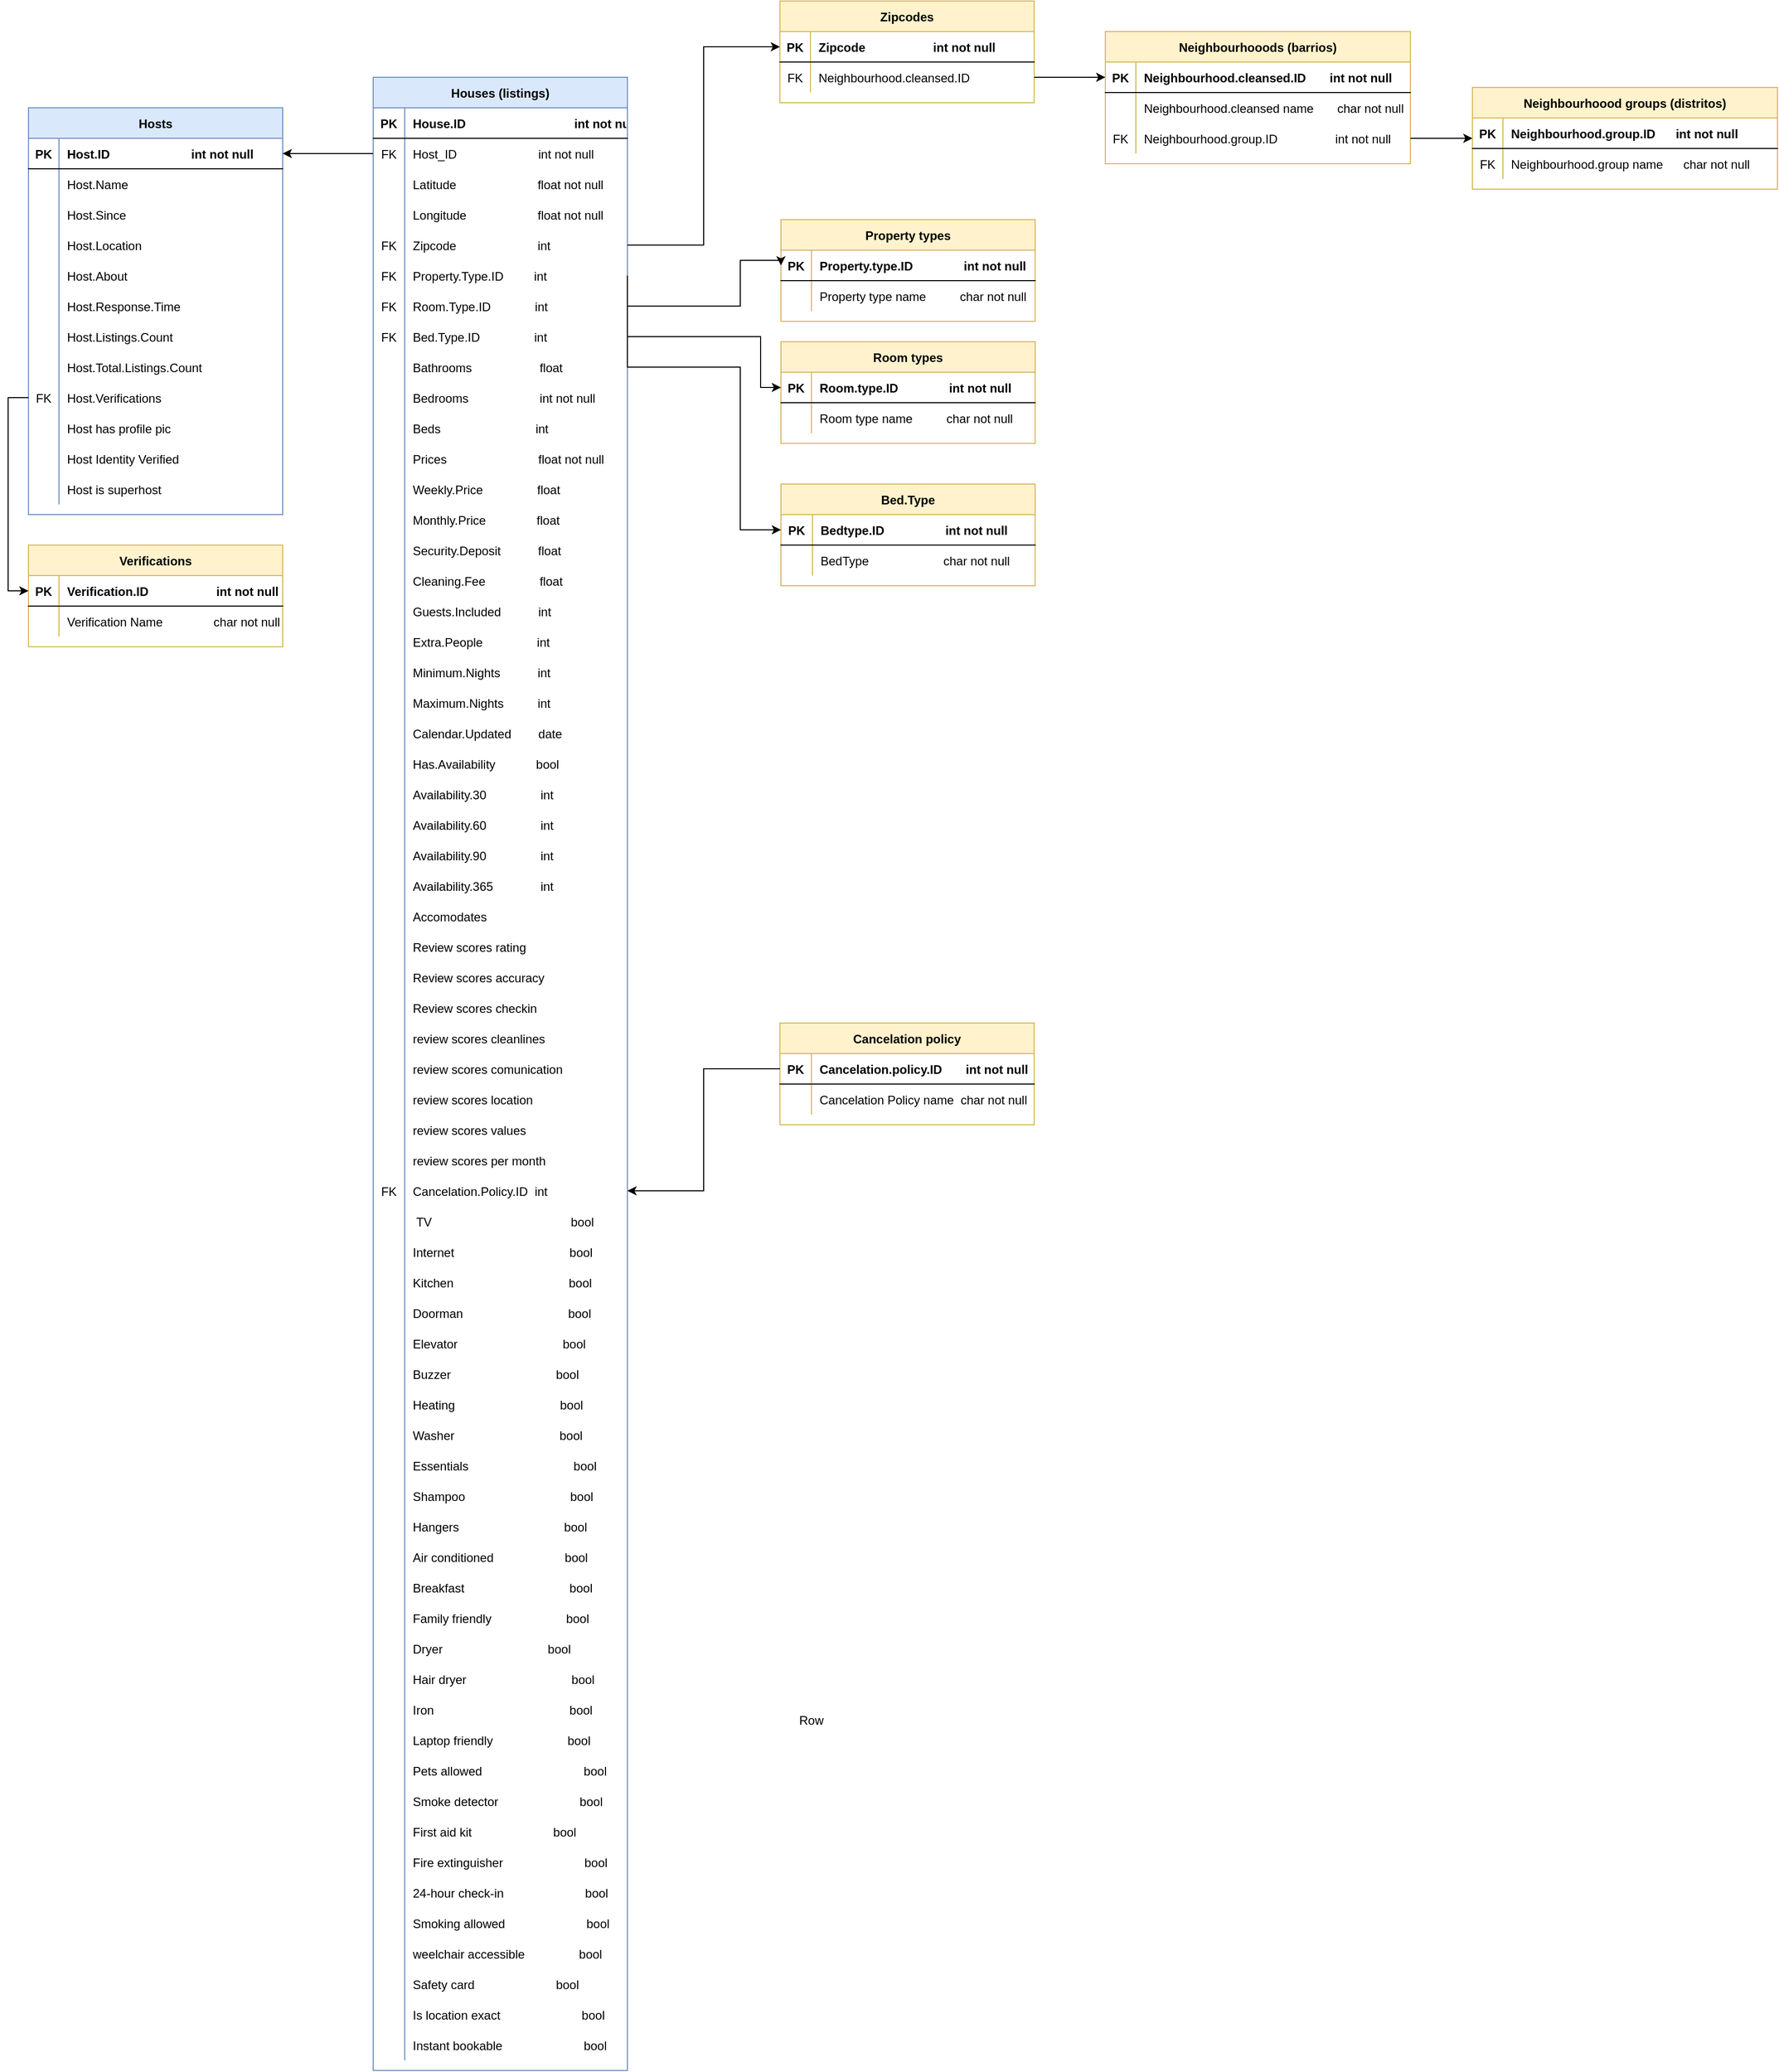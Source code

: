 <mxfile version="20.8.20" type="device"><diagram name="v3" id="UfHIRPzTjwV4WmHN_6U2"><mxGraphModel dx="2524" dy="2939" grid="1" gridSize="10" guides="1" tooltips="1" connect="1" arrows="1" fold="1" page="1" pageScale="1" pageWidth="850" pageHeight="1100" math="0" shadow="0" extFonts="Permanent Marker^https://fonts.googleapis.com/css?family=Permanent+Marker"><root><mxCell id="V_vjbfE3vqpOGkQPjd02-0"/><mxCell id="V_vjbfE3vqpOGkQPjd02-1" parent="V_vjbfE3vqpOGkQPjd02-0"/><mxCell id="V_vjbfE3vqpOGkQPjd02-2" value="Hosts" style="shape=table;startSize=30;container=1;collapsible=1;childLayout=tableLayout;fixedRows=1;rowLines=0;fontStyle=1;align=center;resizeLast=1;fillColor=#dae8fc;strokeColor=#6c8ebf;" parent="V_vjbfE3vqpOGkQPjd02-1" vertex="1"><mxGeometry x="20" y="-1050" width="250" height="400.0" as="geometry"/></mxCell><mxCell id="V_vjbfE3vqpOGkQPjd02-3" value="" style="shape=partialRectangle;collapsible=0;dropTarget=0;pointerEvents=0;fillColor=none;points=[[0,0.5],[1,0.5]];portConstraint=eastwest;top=0;left=0;right=0;bottom=1;" parent="V_vjbfE3vqpOGkQPjd02-2" vertex="1"><mxGeometry y="30" width="250" height="30" as="geometry"/></mxCell><mxCell id="V_vjbfE3vqpOGkQPjd02-4" value="PK" style="shape=partialRectangle;overflow=hidden;connectable=0;fillColor=none;top=0;left=0;bottom=0;right=0;fontStyle=1;" parent="V_vjbfE3vqpOGkQPjd02-3" vertex="1"><mxGeometry width="30" height="30" as="geometry"><mxRectangle width="30" height="30" as="alternateBounds"/></mxGeometry></mxCell><mxCell id="V_vjbfE3vqpOGkQPjd02-5" value="Host.ID                        int not null" style="shape=partialRectangle;overflow=hidden;connectable=0;fillColor=none;top=0;left=0;bottom=0;right=0;align=left;spacingLeft=6;fontStyle=1;" parent="V_vjbfE3vqpOGkQPjd02-3" vertex="1"><mxGeometry x="30" width="220" height="30" as="geometry"><mxRectangle width="220" height="30" as="alternateBounds"/></mxGeometry></mxCell><mxCell id="V_vjbfE3vqpOGkQPjd02-6" style="shape=partialRectangle;collapsible=0;dropTarget=0;pointerEvents=0;fillColor=none;points=[[0,0.5],[1,0.5]];portConstraint=eastwest;top=0;left=0;right=0;bottom=0;" parent="V_vjbfE3vqpOGkQPjd02-2" vertex="1"><mxGeometry y="60" width="250" height="30" as="geometry"/></mxCell><mxCell id="V_vjbfE3vqpOGkQPjd02-7" style="shape=partialRectangle;overflow=hidden;connectable=0;fillColor=none;top=0;left=0;bottom=0;right=0;" parent="V_vjbfE3vqpOGkQPjd02-6" vertex="1"><mxGeometry width="30" height="30" as="geometry"><mxRectangle width="30" height="30" as="alternateBounds"/></mxGeometry></mxCell><mxCell id="V_vjbfE3vqpOGkQPjd02-8" value="Host.Name" style="shape=partialRectangle;overflow=hidden;connectable=0;fillColor=none;top=0;left=0;bottom=0;right=0;align=left;spacingLeft=6;" parent="V_vjbfE3vqpOGkQPjd02-6" vertex="1"><mxGeometry x="30" width="220" height="30" as="geometry"><mxRectangle width="220" height="30" as="alternateBounds"/></mxGeometry></mxCell><mxCell id="V_vjbfE3vqpOGkQPjd02-9" style="shape=partialRectangle;collapsible=0;dropTarget=0;pointerEvents=0;fillColor=none;points=[[0,0.5],[1,0.5]];portConstraint=eastwest;top=0;left=0;right=0;bottom=0;" parent="V_vjbfE3vqpOGkQPjd02-2" vertex="1"><mxGeometry y="90" width="250" height="30" as="geometry"/></mxCell><mxCell id="V_vjbfE3vqpOGkQPjd02-10" style="shape=partialRectangle;overflow=hidden;connectable=0;fillColor=none;top=0;left=0;bottom=0;right=0;" parent="V_vjbfE3vqpOGkQPjd02-9" vertex="1"><mxGeometry width="30" height="30" as="geometry"><mxRectangle width="30" height="30" as="alternateBounds"/></mxGeometry></mxCell><mxCell id="V_vjbfE3vqpOGkQPjd02-11" value="Host.Since" style="shape=partialRectangle;overflow=hidden;connectable=0;fillColor=none;top=0;left=0;bottom=0;right=0;align=left;spacingLeft=6;" parent="V_vjbfE3vqpOGkQPjd02-9" vertex="1"><mxGeometry x="30" width="220" height="30" as="geometry"><mxRectangle width="220" height="30" as="alternateBounds"/></mxGeometry></mxCell><mxCell id="V_vjbfE3vqpOGkQPjd02-12" style="shape=partialRectangle;collapsible=0;dropTarget=0;pointerEvents=0;fillColor=none;points=[[0,0.5],[1,0.5]];portConstraint=eastwest;top=0;left=0;right=0;bottom=0;" parent="V_vjbfE3vqpOGkQPjd02-2" vertex="1"><mxGeometry y="120" width="250" height="30" as="geometry"/></mxCell><mxCell id="V_vjbfE3vqpOGkQPjd02-13" style="shape=partialRectangle;overflow=hidden;connectable=0;fillColor=none;top=0;left=0;bottom=0;right=0;" parent="V_vjbfE3vqpOGkQPjd02-12" vertex="1"><mxGeometry width="30" height="30" as="geometry"><mxRectangle width="30" height="30" as="alternateBounds"/></mxGeometry></mxCell><mxCell id="V_vjbfE3vqpOGkQPjd02-14" value="Host.Location" style="shape=partialRectangle;overflow=hidden;connectable=0;fillColor=none;top=0;left=0;bottom=0;right=0;align=left;spacingLeft=6;" parent="V_vjbfE3vqpOGkQPjd02-12" vertex="1"><mxGeometry x="30" width="220" height="30" as="geometry"><mxRectangle width="220" height="30" as="alternateBounds"/></mxGeometry></mxCell><mxCell id="V_vjbfE3vqpOGkQPjd02-15" style="shape=partialRectangle;collapsible=0;dropTarget=0;pointerEvents=0;fillColor=none;points=[[0,0.5],[1,0.5]];portConstraint=eastwest;top=0;left=0;right=0;bottom=0;" parent="V_vjbfE3vqpOGkQPjd02-2" vertex="1"><mxGeometry y="150" width="250" height="30" as="geometry"/></mxCell><mxCell id="V_vjbfE3vqpOGkQPjd02-16" style="shape=partialRectangle;overflow=hidden;connectable=0;fillColor=none;top=0;left=0;bottom=0;right=0;" parent="V_vjbfE3vqpOGkQPjd02-15" vertex="1"><mxGeometry width="30" height="30" as="geometry"><mxRectangle width="30" height="30" as="alternateBounds"/></mxGeometry></mxCell><mxCell id="V_vjbfE3vqpOGkQPjd02-17" value="Host.About" style="shape=partialRectangle;overflow=hidden;connectable=0;fillColor=none;top=0;left=0;bottom=0;right=0;align=left;spacingLeft=6;" parent="V_vjbfE3vqpOGkQPjd02-15" vertex="1"><mxGeometry x="30" width="220" height="30" as="geometry"><mxRectangle width="220" height="30" as="alternateBounds"/></mxGeometry></mxCell><mxCell id="V_vjbfE3vqpOGkQPjd02-18" style="shape=partialRectangle;collapsible=0;dropTarget=0;pointerEvents=0;fillColor=none;points=[[0,0.5],[1,0.5]];portConstraint=eastwest;top=0;left=0;right=0;bottom=0;" parent="V_vjbfE3vqpOGkQPjd02-2" vertex="1"><mxGeometry y="180" width="250" height="30" as="geometry"/></mxCell><mxCell id="V_vjbfE3vqpOGkQPjd02-19" style="shape=partialRectangle;overflow=hidden;connectable=0;fillColor=none;top=0;left=0;bottom=0;right=0;" parent="V_vjbfE3vqpOGkQPjd02-18" vertex="1"><mxGeometry width="30" height="30" as="geometry"><mxRectangle width="30" height="30" as="alternateBounds"/></mxGeometry></mxCell><mxCell id="V_vjbfE3vqpOGkQPjd02-20" value="Host.Response.Time" style="shape=partialRectangle;overflow=hidden;connectable=0;fillColor=none;top=0;left=0;bottom=0;right=0;align=left;spacingLeft=6;" parent="V_vjbfE3vqpOGkQPjd02-18" vertex="1"><mxGeometry x="30" width="220" height="30" as="geometry"><mxRectangle width="220" height="30" as="alternateBounds"/></mxGeometry></mxCell><mxCell id="V_vjbfE3vqpOGkQPjd02-21" style="shape=partialRectangle;collapsible=0;dropTarget=0;pointerEvents=0;fillColor=none;points=[[0,0.5],[1,0.5]];portConstraint=eastwest;top=0;left=0;right=0;bottom=0;" parent="V_vjbfE3vqpOGkQPjd02-2" vertex="1"><mxGeometry y="210" width="250" height="30" as="geometry"/></mxCell><mxCell id="V_vjbfE3vqpOGkQPjd02-22" style="shape=partialRectangle;overflow=hidden;connectable=0;fillColor=none;top=0;left=0;bottom=0;right=0;" parent="V_vjbfE3vqpOGkQPjd02-21" vertex="1"><mxGeometry width="30" height="30" as="geometry"><mxRectangle width="30" height="30" as="alternateBounds"/></mxGeometry></mxCell><mxCell id="V_vjbfE3vqpOGkQPjd02-23" value="Host.Listings.Count" style="shape=partialRectangle;overflow=hidden;connectable=0;fillColor=none;top=0;left=0;bottom=0;right=0;align=left;spacingLeft=6;" parent="V_vjbfE3vqpOGkQPjd02-21" vertex="1"><mxGeometry x="30" width="220" height="30" as="geometry"><mxRectangle width="220" height="30" as="alternateBounds"/></mxGeometry></mxCell><mxCell id="V_vjbfE3vqpOGkQPjd02-24" style="shape=partialRectangle;collapsible=0;dropTarget=0;pointerEvents=0;fillColor=none;points=[[0,0.5],[1,0.5]];portConstraint=eastwest;top=0;left=0;right=0;bottom=0;" parent="V_vjbfE3vqpOGkQPjd02-2" vertex="1"><mxGeometry y="240" width="250" height="30" as="geometry"/></mxCell><mxCell id="V_vjbfE3vqpOGkQPjd02-25" style="shape=partialRectangle;overflow=hidden;connectable=0;fillColor=none;top=0;left=0;bottom=0;right=0;" parent="V_vjbfE3vqpOGkQPjd02-24" vertex="1"><mxGeometry width="30" height="30" as="geometry"><mxRectangle width="30" height="30" as="alternateBounds"/></mxGeometry></mxCell><mxCell id="V_vjbfE3vqpOGkQPjd02-26" value="Host.Total.Listings.Count" style="shape=partialRectangle;overflow=hidden;connectable=0;fillColor=none;top=0;left=0;bottom=0;right=0;align=left;spacingLeft=6;" parent="V_vjbfE3vqpOGkQPjd02-24" vertex="1"><mxGeometry x="30" width="220" height="30" as="geometry"><mxRectangle width="220" height="30" as="alternateBounds"/></mxGeometry></mxCell><mxCell id="V_vjbfE3vqpOGkQPjd02-27" style="shape=partialRectangle;collapsible=0;dropTarget=0;pointerEvents=0;fillColor=none;points=[[0,0.5],[1,0.5]];portConstraint=eastwest;top=0;left=0;right=0;bottom=0;" parent="V_vjbfE3vqpOGkQPjd02-2" vertex="1"><mxGeometry y="270" width="250" height="30" as="geometry"/></mxCell><mxCell id="V_vjbfE3vqpOGkQPjd02-28" value="FK" style="shape=partialRectangle;overflow=hidden;connectable=0;fillColor=none;top=0;left=0;bottom=0;right=0;" parent="V_vjbfE3vqpOGkQPjd02-27" vertex="1"><mxGeometry width="30" height="30" as="geometry"><mxRectangle width="30" height="30" as="alternateBounds"/></mxGeometry></mxCell><mxCell id="V_vjbfE3vqpOGkQPjd02-29" value="Host.Verifications" style="shape=partialRectangle;overflow=hidden;connectable=0;fillColor=none;top=0;left=0;bottom=0;right=0;align=left;spacingLeft=6;" parent="V_vjbfE3vqpOGkQPjd02-27" vertex="1"><mxGeometry x="30" width="220" height="30" as="geometry"><mxRectangle width="220" height="30" as="alternateBounds"/></mxGeometry></mxCell><mxCell id="V_vjbfE3vqpOGkQPjd02-30" style="shape=partialRectangle;collapsible=0;dropTarget=0;pointerEvents=0;fillColor=none;points=[[0,0.5],[1,0.5]];portConstraint=eastwest;top=0;left=0;right=0;bottom=0;" parent="V_vjbfE3vqpOGkQPjd02-2" vertex="1"><mxGeometry y="300" width="250" height="30" as="geometry"/></mxCell><mxCell id="V_vjbfE3vqpOGkQPjd02-31" style="shape=partialRectangle;overflow=hidden;connectable=0;fillColor=none;top=0;left=0;bottom=0;right=0;" parent="V_vjbfE3vqpOGkQPjd02-30" vertex="1"><mxGeometry width="30" height="30" as="geometry"><mxRectangle width="30" height="30" as="alternateBounds"/></mxGeometry></mxCell><mxCell id="V_vjbfE3vqpOGkQPjd02-32" value="Host has profile pic" style="shape=partialRectangle;overflow=hidden;connectable=0;fillColor=none;top=0;left=0;bottom=0;right=0;align=left;spacingLeft=6;" parent="V_vjbfE3vqpOGkQPjd02-30" vertex="1"><mxGeometry x="30" width="220" height="30" as="geometry"><mxRectangle width="220" height="30" as="alternateBounds"/></mxGeometry></mxCell><mxCell id="V_vjbfE3vqpOGkQPjd02-33" style="shape=partialRectangle;collapsible=0;dropTarget=0;pointerEvents=0;fillColor=none;points=[[0,0.5],[1,0.5]];portConstraint=eastwest;top=0;left=0;right=0;bottom=0;" parent="V_vjbfE3vqpOGkQPjd02-2" vertex="1"><mxGeometry y="330" width="250" height="30" as="geometry"/></mxCell><mxCell id="V_vjbfE3vqpOGkQPjd02-34" style="shape=partialRectangle;overflow=hidden;connectable=0;fillColor=none;top=0;left=0;bottom=0;right=0;" parent="V_vjbfE3vqpOGkQPjd02-33" vertex="1"><mxGeometry width="30" height="30" as="geometry"><mxRectangle width="30" height="30" as="alternateBounds"/></mxGeometry></mxCell><mxCell id="V_vjbfE3vqpOGkQPjd02-35" value="Host Identity Verified" style="shape=partialRectangle;overflow=hidden;connectable=0;fillColor=none;top=0;left=0;bottom=0;right=0;align=left;spacingLeft=6;" parent="V_vjbfE3vqpOGkQPjd02-33" vertex="1"><mxGeometry x="30" width="220" height="30" as="geometry"><mxRectangle width="220" height="30" as="alternateBounds"/></mxGeometry></mxCell><mxCell id="V_vjbfE3vqpOGkQPjd02-36" style="shape=partialRectangle;collapsible=0;dropTarget=0;pointerEvents=0;fillColor=none;points=[[0,0.5],[1,0.5]];portConstraint=eastwest;top=0;left=0;right=0;bottom=0;" parent="V_vjbfE3vqpOGkQPjd02-2" vertex="1"><mxGeometry y="360" width="250" height="30" as="geometry"/></mxCell><mxCell id="V_vjbfE3vqpOGkQPjd02-37" style="shape=partialRectangle;overflow=hidden;connectable=0;fillColor=none;top=0;left=0;bottom=0;right=0;" parent="V_vjbfE3vqpOGkQPjd02-36" vertex="1"><mxGeometry width="30" height="30" as="geometry"><mxRectangle width="30" height="30" as="alternateBounds"/></mxGeometry></mxCell><mxCell id="V_vjbfE3vqpOGkQPjd02-38" value="Host is superhost" style="shape=partialRectangle;overflow=hidden;connectable=0;fillColor=none;top=0;left=0;bottom=0;right=0;align=left;spacingLeft=6;" parent="V_vjbfE3vqpOGkQPjd02-36" vertex="1"><mxGeometry x="30" width="220" height="30" as="geometry"><mxRectangle width="220" height="30" as="alternateBounds"/></mxGeometry></mxCell><mxCell id="V_vjbfE3vqpOGkQPjd02-39" value="Houses (listings)" style="shape=table;startSize=30;container=1;collapsible=1;childLayout=tableLayout;fixedRows=1;rowLines=0;fontStyle=1;align=center;resizeLast=1;fillColor=#dae8fc;strokeColor=#6c8ebf;" parent="V_vjbfE3vqpOGkQPjd02-1" vertex="1"><mxGeometry x="359" y="-1080" width="250" height="1960" as="geometry"/></mxCell><mxCell id="V_vjbfE3vqpOGkQPjd02-40" value="" style="shape=partialRectangle;collapsible=0;dropTarget=0;pointerEvents=0;fillColor=none;points=[[0,0.5],[1,0.5]];portConstraint=eastwest;top=0;left=0;right=0;bottom=1;" parent="V_vjbfE3vqpOGkQPjd02-39" vertex="1"><mxGeometry y="30" width="250" height="30" as="geometry"/></mxCell><mxCell id="V_vjbfE3vqpOGkQPjd02-41" value="PK" style="shape=partialRectangle;overflow=hidden;connectable=0;fillColor=none;top=0;left=0;bottom=0;right=0;fontStyle=1;" parent="V_vjbfE3vqpOGkQPjd02-40" vertex="1"><mxGeometry width="31" height="30" as="geometry"><mxRectangle width="31" height="30" as="alternateBounds"/></mxGeometry></mxCell><mxCell id="V_vjbfE3vqpOGkQPjd02-42" value="House.ID                                int not null" style="shape=partialRectangle;overflow=hidden;connectable=0;fillColor=none;top=0;left=0;bottom=0;right=0;align=left;spacingLeft=6;fontStyle=1;" parent="V_vjbfE3vqpOGkQPjd02-40" vertex="1"><mxGeometry x="31" width="219" height="30" as="geometry"><mxRectangle width="219" height="30" as="alternateBounds"/></mxGeometry></mxCell><mxCell id="V_vjbfE3vqpOGkQPjd02-43" value="" style="shape=partialRectangle;collapsible=0;dropTarget=0;pointerEvents=0;fillColor=none;points=[[0,0.5],[1,0.5]];portConstraint=eastwest;top=0;left=0;right=0;bottom=0;" parent="V_vjbfE3vqpOGkQPjd02-39" vertex="1"><mxGeometry y="60" width="250" height="30" as="geometry"/></mxCell><mxCell id="V_vjbfE3vqpOGkQPjd02-44" value="FK" style="shape=partialRectangle;overflow=hidden;connectable=0;fillColor=none;top=0;left=0;bottom=0;right=0;" parent="V_vjbfE3vqpOGkQPjd02-43" vertex="1"><mxGeometry width="31" height="30" as="geometry"><mxRectangle width="31" height="30" as="alternateBounds"/></mxGeometry></mxCell><mxCell id="V_vjbfE3vqpOGkQPjd02-45" value="Host_ID                        int not null" style="shape=partialRectangle;overflow=hidden;connectable=0;fillColor=none;top=0;left=0;bottom=0;right=0;align=left;spacingLeft=6;" parent="V_vjbfE3vqpOGkQPjd02-43" vertex="1"><mxGeometry x="31" width="219" height="30" as="geometry"><mxRectangle width="219" height="30" as="alternateBounds"/></mxGeometry></mxCell><mxCell id="V_vjbfE3vqpOGkQPjd02-46" style="shape=partialRectangle;collapsible=0;dropTarget=0;pointerEvents=0;fillColor=none;points=[[0,0.5],[1,0.5]];portConstraint=eastwest;top=0;left=0;right=0;bottom=0;" parent="V_vjbfE3vqpOGkQPjd02-39" vertex="1"><mxGeometry y="90" width="250" height="30" as="geometry"/></mxCell><mxCell id="V_vjbfE3vqpOGkQPjd02-47" value="" style="shape=partialRectangle;overflow=hidden;connectable=0;fillColor=none;top=0;left=0;bottom=0;right=0;" parent="V_vjbfE3vqpOGkQPjd02-46" vertex="1"><mxGeometry width="31" height="30" as="geometry"><mxRectangle width="31" height="30" as="alternateBounds"/></mxGeometry></mxCell><mxCell id="V_vjbfE3vqpOGkQPjd02-48" value="Latitude                        float not null" style="shape=partialRectangle;overflow=hidden;connectable=0;fillColor=none;top=0;left=0;bottom=0;right=0;align=left;spacingLeft=6;" parent="V_vjbfE3vqpOGkQPjd02-46" vertex="1"><mxGeometry x="31" width="219" height="30" as="geometry"><mxRectangle width="219" height="30" as="alternateBounds"/></mxGeometry></mxCell><mxCell id="V_vjbfE3vqpOGkQPjd02-49" style="shape=partialRectangle;collapsible=0;dropTarget=0;pointerEvents=0;fillColor=none;points=[[0,0.5],[1,0.5]];portConstraint=eastwest;top=0;left=0;right=0;bottom=0;" parent="V_vjbfE3vqpOGkQPjd02-39" vertex="1"><mxGeometry y="120" width="250" height="30" as="geometry"/></mxCell><mxCell id="V_vjbfE3vqpOGkQPjd02-50" value="" style="shape=partialRectangle;overflow=hidden;connectable=0;fillColor=none;top=0;left=0;bottom=0;right=0;" parent="V_vjbfE3vqpOGkQPjd02-49" vertex="1"><mxGeometry width="31" height="30" as="geometry"><mxRectangle width="31" height="30" as="alternateBounds"/></mxGeometry></mxCell><mxCell id="V_vjbfE3vqpOGkQPjd02-51" value="Longitude                     float not null" style="shape=partialRectangle;overflow=hidden;connectable=0;fillColor=none;top=0;left=0;bottom=0;right=0;align=left;spacingLeft=6;" parent="V_vjbfE3vqpOGkQPjd02-49" vertex="1"><mxGeometry x="31" width="219" height="30" as="geometry"><mxRectangle width="219" height="30" as="alternateBounds"/></mxGeometry></mxCell><mxCell id="o5yXUOTo-1EUoROoul5e-0" style="shape=partialRectangle;collapsible=0;dropTarget=0;pointerEvents=0;fillColor=none;points=[[0,0.5],[1,0.5]];portConstraint=eastwest;top=0;left=0;right=0;bottom=0;" parent="V_vjbfE3vqpOGkQPjd02-39" vertex="1"><mxGeometry y="150" width="250" height="30" as="geometry"/></mxCell><mxCell id="o5yXUOTo-1EUoROoul5e-1" value="FK" style="shape=partialRectangle;overflow=hidden;connectable=0;fillColor=none;top=0;left=0;bottom=0;right=0;" parent="o5yXUOTo-1EUoROoul5e-0" vertex="1"><mxGeometry width="31" height="30" as="geometry"><mxRectangle width="31" height="30" as="alternateBounds"/></mxGeometry></mxCell><mxCell id="o5yXUOTo-1EUoROoul5e-2" value="Zipcode                        int" style="shape=partialRectangle;overflow=hidden;connectable=0;fillColor=none;top=0;left=0;bottom=0;right=0;align=left;spacingLeft=6;" parent="o5yXUOTo-1EUoROoul5e-0" vertex="1"><mxGeometry x="31" width="219" height="30" as="geometry"><mxRectangle width="219" height="30" as="alternateBounds"/></mxGeometry></mxCell><mxCell id="V_vjbfE3vqpOGkQPjd02-52" style="shape=partialRectangle;collapsible=0;dropTarget=0;pointerEvents=0;fillColor=none;points=[[0,0.5],[1,0.5]];portConstraint=eastwest;top=0;left=0;right=0;bottom=0;" parent="V_vjbfE3vqpOGkQPjd02-39" vertex="1"><mxGeometry y="180" width="250" height="30" as="geometry"/></mxCell><mxCell id="V_vjbfE3vqpOGkQPjd02-53" value="FK" style="shape=partialRectangle;overflow=hidden;connectable=0;fillColor=none;top=0;left=0;bottom=0;right=0;" parent="V_vjbfE3vqpOGkQPjd02-52" vertex="1"><mxGeometry width="31" height="30" as="geometry"><mxRectangle width="31" height="30" as="alternateBounds"/></mxGeometry></mxCell><mxCell id="V_vjbfE3vqpOGkQPjd02-54" value="Property.Type.ID         int" style="shape=partialRectangle;overflow=hidden;connectable=0;fillColor=none;top=0;left=0;bottom=0;right=0;align=left;spacingLeft=6;" parent="V_vjbfE3vqpOGkQPjd02-52" vertex="1"><mxGeometry x="31" width="219" height="30" as="geometry"><mxRectangle width="219" height="30" as="alternateBounds"/></mxGeometry></mxCell><mxCell id="V_vjbfE3vqpOGkQPjd02-55" style="shape=partialRectangle;collapsible=0;dropTarget=0;pointerEvents=0;fillColor=none;points=[[0,0.5],[1,0.5]];portConstraint=eastwest;top=0;left=0;right=0;bottom=0;" parent="V_vjbfE3vqpOGkQPjd02-39" vertex="1"><mxGeometry y="210" width="250" height="30" as="geometry"/></mxCell><mxCell id="V_vjbfE3vqpOGkQPjd02-56" value="FK" style="shape=partialRectangle;overflow=hidden;connectable=0;fillColor=none;top=0;left=0;bottom=0;right=0;" parent="V_vjbfE3vqpOGkQPjd02-55" vertex="1"><mxGeometry width="31" height="30" as="geometry"><mxRectangle width="31" height="30" as="alternateBounds"/></mxGeometry></mxCell><mxCell id="V_vjbfE3vqpOGkQPjd02-57" value="Room.Type.ID             int" style="shape=partialRectangle;overflow=hidden;connectable=0;fillColor=none;top=0;left=0;bottom=0;right=0;align=left;spacingLeft=6;" parent="V_vjbfE3vqpOGkQPjd02-55" vertex="1"><mxGeometry x="31" width="219" height="30" as="geometry"><mxRectangle width="219" height="30" as="alternateBounds"/></mxGeometry></mxCell><mxCell id="V_vjbfE3vqpOGkQPjd02-58" style="shape=partialRectangle;collapsible=0;dropTarget=0;pointerEvents=0;fillColor=none;points=[[0,0.5],[1,0.5]];portConstraint=eastwest;top=0;left=0;right=0;bottom=0;" parent="V_vjbfE3vqpOGkQPjd02-39" vertex="1"><mxGeometry y="240" width="250" height="30" as="geometry"/></mxCell><mxCell id="V_vjbfE3vqpOGkQPjd02-59" value="FK" style="shape=partialRectangle;overflow=hidden;connectable=0;fillColor=none;top=0;left=0;bottom=0;right=0;" parent="V_vjbfE3vqpOGkQPjd02-58" vertex="1"><mxGeometry width="31" height="30" as="geometry"><mxRectangle width="31" height="30" as="alternateBounds"/></mxGeometry></mxCell><mxCell id="V_vjbfE3vqpOGkQPjd02-60" value="Bed.Type.ID                int" style="shape=partialRectangle;overflow=hidden;connectable=0;fillColor=none;top=0;left=0;bottom=0;right=0;align=left;spacingLeft=6;" parent="V_vjbfE3vqpOGkQPjd02-58" vertex="1"><mxGeometry x="31" width="219" height="30" as="geometry"><mxRectangle width="219" height="30" as="alternateBounds"/></mxGeometry></mxCell><mxCell id="V_vjbfE3vqpOGkQPjd02-61" style="shape=partialRectangle;collapsible=0;dropTarget=0;pointerEvents=0;fillColor=none;points=[[0,0.5],[1,0.5]];portConstraint=eastwest;top=0;left=0;right=0;bottom=0;" parent="V_vjbfE3vqpOGkQPjd02-39" vertex="1"><mxGeometry y="270" width="250" height="30" as="geometry"/></mxCell><mxCell id="V_vjbfE3vqpOGkQPjd02-62" value="" style="shape=partialRectangle;overflow=hidden;connectable=0;fillColor=none;top=0;left=0;bottom=0;right=0;" parent="V_vjbfE3vqpOGkQPjd02-61" vertex="1"><mxGeometry width="31" height="30" as="geometry"><mxRectangle width="31" height="30" as="alternateBounds"/></mxGeometry></mxCell><mxCell id="V_vjbfE3vqpOGkQPjd02-63" value="Bathrooms                    float" style="shape=partialRectangle;overflow=hidden;connectable=0;fillColor=none;top=0;left=0;bottom=0;right=0;align=left;spacingLeft=6;" parent="V_vjbfE3vqpOGkQPjd02-61" vertex="1"><mxGeometry x="31" width="219" height="30" as="geometry"><mxRectangle width="219" height="30" as="alternateBounds"/></mxGeometry></mxCell><mxCell id="V_vjbfE3vqpOGkQPjd02-64" style="shape=partialRectangle;collapsible=0;dropTarget=0;pointerEvents=0;fillColor=none;points=[[0,0.5],[1,0.5]];portConstraint=eastwest;top=0;left=0;right=0;bottom=0;" parent="V_vjbfE3vqpOGkQPjd02-39" vertex="1"><mxGeometry y="300" width="250" height="30" as="geometry"/></mxCell><mxCell id="V_vjbfE3vqpOGkQPjd02-65" value="" style="shape=partialRectangle;overflow=hidden;connectable=0;fillColor=none;top=0;left=0;bottom=0;right=0;" parent="V_vjbfE3vqpOGkQPjd02-64" vertex="1"><mxGeometry width="31" height="30" as="geometry"><mxRectangle width="31" height="30" as="alternateBounds"/></mxGeometry></mxCell><mxCell id="V_vjbfE3vqpOGkQPjd02-66" value="Bedrooms                     int not null" style="shape=partialRectangle;overflow=hidden;connectable=0;fillColor=none;top=0;left=0;bottom=0;right=0;align=left;spacingLeft=6;" parent="V_vjbfE3vqpOGkQPjd02-64" vertex="1"><mxGeometry x="31" width="219" height="30" as="geometry"><mxRectangle width="219" height="30" as="alternateBounds"/></mxGeometry></mxCell><mxCell id="V_vjbfE3vqpOGkQPjd02-67" style="shape=partialRectangle;collapsible=0;dropTarget=0;pointerEvents=0;fillColor=none;points=[[0,0.5],[1,0.5]];portConstraint=eastwest;top=0;left=0;right=0;bottom=0;" parent="V_vjbfE3vqpOGkQPjd02-39" vertex="1"><mxGeometry y="330" width="250" height="30" as="geometry"/></mxCell><mxCell id="V_vjbfE3vqpOGkQPjd02-68" value=" " style="shape=partialRectangle;overflow=hidden;connectable=0;fillColor=none;top=0;left=0;bottom=0;right=0;" parent="V_vjbfE3vqpOGkQPjd02-67" vertex="1"><mxGeometry width="31" height="30" as="geometry"><mxRectangle width="31" height="30" as="alternateBounds"/></mxGeometry></mxCell><mxCell id="V_vjbfE3vqpOGkQPjd02-69" value="Beds                            int" style="shape=partialRectangle;overflow=hidden;connectable=0;fillColor=none;top=0;left=0;bottom=0;right=0;align=left;spacingLeft=6;" parent="V_vjbfE3vqpOGkQPjd02-67" vertex="1"><mxGeometry x="31" width="219" height="30" as="geometry"><mxRectangle width="219" height="30" as="alternateBounds"/></mxGeometry></mxCell><mxCell id="V_vjbfE3vqpOGkQPjd02-70" style="shape=partialRectangle;collapsible=0;dropTarget=0;pointerEvents=0;fillColor=none;points=[[0,0.5],[1,0.5]];portConstraint=eastwest;top=0;left=0;right=0;bottom=0;" parent="V_vjbfE3vqpOGkQPjd02-39" vertex="1"><mxGeometry y="360" width="250" height="30" as="geometry"/></mxCell><mxCell id="V_vjbfE3vqpOGkQPjd02-71" value="" style="shape=partialRectangle;overflow=hidden;connectable=0;fillColor=none;top=0;left=0;bottom=0;right=0;" parent="V_vjbfE3vqpOGkQPjd02-70" vertex="1"><mxGeometry width="31" height="30" as="geometry"><mxRectangle width="31" height="30" as="alternateBounds"/></mxGeometry></mxCell><mxCell id="V_vjbfE3vqpOGkQPjd02-72" value="Prices                           float not null" style="shape=partialRectangle;overflow=hidden;connectable=0;fillColor=none;top=0;left=0;bottom=0;right=0;align=left;spacingLeft=6;" parent="V_vjbfE3vqpOGkQPjd02-70" vertex="1"><mxGeometry x="31" width="219" height="30" as="geometry"><mxRectangle width="219" height="30" as="alternateBounds"/></mxGeometry></mxCell><mxCell id="V_vjbfE3vqpOGkQPjd02-73" style="shape=partialRectangle;collapsible=0;dropTarget=0;pointerEvents=0;fillColor=none;points=[[0,0.5],[1,0.5]];portConstraint=eastwest;top=0;left=0;right=0;bottom=0;" parent="V_vjbfE3vqpOGkQPjd02-39" vertex="1"><mxGeometry y="390" width="250" height="30" as="geometry"/></mxCell><mxCell id="V_vjbfE3vqpOGkQPjd02-74" value="" style="shape=partialRectangle;overflow=hidden;connectable=0;fillColor=none;top=0;left=0;bottom=0;right=0;" parent="V_vjbfE3vqpOGkQPjd02-73" vertex="1"><mxGeometry width="31" height="30" as="geometry"><mxRectangle width="31" height="30" as="alternateBounds"/></mxGeometry></mxCell><mxCell id="V_vjbfE3vqpOGkQPjd02-75" value="Weekly.Price                float" style="shape=partialRectangle;overflow=hidden;connectable=0;fillColor=none;top=0;left=0;bottom=0;right=0;align=left;spacingLeft=6;" parent="V_vjbfE3vqpOGkQPjd02-73" vertex="1"><mxGeometry x="31" width="219" height="30" as="geometry"><mxRectangle width="219" height="30" as="alternateBounds"/></mxGeometry></mxCell><mxCell id="V_vjbfE3vqpOGkQPjd02-76" style="shape=partialRectangle;collapsible=0;dropTarget=0;pointerEvents=0;fillColor=none;points=[[0,0.5],[1,0.5]];portConstraint=eastwest;top=0;left=0;right=0;bottom=0;" parent="V_vjbfE3vqpOGkQPjd02-39" vertex="1"><mxGeometry y="420" width="250" height="30" as="geometry"/></mxCell><mxCell id="V_vjbfE3vqpOGkQPjd02-77" value="" style="shape=partialRectangle;overflow=hidden;connectable=0;fillColor=none;top=0;left=0;bottom=0;right=0;" parent="V_vjbfE3vqpOGkQPjd02-76" vertex="1"><mxGeometry width="31" height="30" as="geometry"><mxRectangle width="31" height="30" as="alternateBounds"/></mxGeometry></mxCell><mxCell id="V_vjbfE3vqpOGkQPjd02-78" value="Monthly.Price               float" style="shape=partialRectangle;overflow=hidden;connectable=0;fillColor=none;top=0;left=0;bottom=0;right=0;align=left;spacingLeft=6;" parent="V_vjbfE3vqpOGkQPjd02-76" vertex="1"><mxGeometry x="31" width="219" height="30" as="geometry"><mxRectangle width="219" height="30" as="alternateBounds"/></mxGeometry></mxCell><mxCell id="V_vjbfE3vqpOGkQPjd02-79" style="shape=partialRectangle;collapsible=0;dropTarget=0;pointerEvents=0;fillColor=none;points=[[0,0.5],[1,0.5]];portConstraint=eastwest;top=0;left=0;right=0;bottom=0;" parent="V_vjbfE3vqpOGkQPjd02-39" vertex="1"><mxGeometry y="450" width="250" height="30" as="geometry"/></mxCell><mxCell id="V_vjbfE3vqpOGkQPjd02-80" value="" style="shape=partialRectangle;overflow=hidden;connectable=0;fillColor=none;top=0;left=0;bottom=0;right=0;" parent="V_vjbfE3vqpOGkQPjd02-79" vertex="1"><mxGeometry width="31" height="30" as="geometry"><mxRectangle width="31" height="30" as="alternateBounds"/></mxGeometry></mxCell><mxCell id="V_vjbfE3vqpOGkQPjd02-81" value="Security.Deposit           float" style="shape=partialRectangle;overflow=hidden;connectable=0;fillColor=none;top=0;left=0;bottom=0;right=0;align=left;spacingLeft=6;" parent="V_vjbfE3vqpOGkQPjd02-79" vertex="1"><mxGeometry x="31" width="219" height="30" as="geometry"><mxRectangle width="219" height="30" as="alternateBounds"/></mxGeometry></mxCell><mxCell id="V_vjbfE3vqpOGkQPjd02-82" style="shape=partialRectangle;collapsible=0;dropTarget=0;pointerEvents=0;fillColor=none;points=[[0,0.5],[1,0.5]];portConstraint=eastwest;top=0;left=0;right=0;bottom=0;" parent="V_vjbfE3vqpOGkQPjd02-39" vertex="1"><mxGeometry y="480" width="250" height="30" as="geometry"/></mxCell><mxCell id="V_vjbfE3vqpOGkQPjd02-83" value="" style="shape=partialRectangle;overflow=hidden;connectable=0;fillColor=none;top=0;left=0;bottom=0;right=0;" parent="V_vjbfE3vqpOGkQPjd02-82" vertex="1"><mxGeometry width="31" height="30" as="geometry"><mxRectangle width="31" height="30" as="alternateBounds"/></mxGeometry></mxCell><mxCell id="V_vjbfE3vqpOGkQPjd02-84" value="Cleaning.Fee                float" style="shape=partialRectangle;overflow=hidden;connectable=0;fillColor=none;top=0;left=0;bottom=0;right=0;align=left;spacingLeft=6;" parent="V_vjbfE3vqpOGkQPjd02-82" vertex="1"><mxGeometry x="31" width="219" height="30" as="geometry"><mxRectangle width="219" height="30" as="alternateBounds"/></mxGeometry></mxCell><mxCell id="V_vjbfE3vqpOGkQPjd02-85" style="shape=partialRectangle;collapsible=0;dropTarget=0;pointerEvents=0;fillColor=none;points=[[0,0.5],[1,0.5]];portConstraint=eastwest;top=0;left=0;right=0;bottom=0;" parent="V_vjbfE3vqpOGkQPjd02-39" vertex="1"><mxGeometry y="510" width="250" height="30" as="geometry"/></mxCell><mxCell id="V_vjbfE3vqpOGkQPjd02-86" value="" style="shape=partialRectangle;overflow=hidden;connectable=0;fillColor=none;top=0;left=0;bottom=0;right=0;" parent="V_vjbfE3vqpOGkQPjd02-85" vertex="1"><mxGeometry width="31" height="30" as="geometry"><mxRectangle width="31" height="30" as="alternateBounds"/></mxGeometry></mxCell><mxCell id="V_vjbfE3vqpOGkQPjd02-87" value="Guests.Included           int" style="shape=partialRectangle;overflow=hidden;connectable=0;fillColor=none;top=0;left=0;bottom=0;right=0;align=left;spacingLeft=6;" parent="V_vjbfE3vqpOGkQPjd02-85" vertex="1"><mxGeometry x="31" width="219" height="30" as="geometry"><mxRectangle width="219" height="30" as="alternateBounds"/></mxGeometry></mxCell><mxCell id="V_vjbfE3vqpOGkQPjd02-88" style="shape=partialRectangle;collapsible=0;dropTarget=0;pointerEvents=0;fillColor=none;points=[[0,0.5],[1,0.5]];portConstraint=eastwest;top=0;left=0;right=0;bottom=0;" parent="V_vjbfE3vqpOGkQPjd02-39" vertex="1"><mxGeometry y="540" width="250" height="30" as="geometry"/></mxCell><mxCell id="V_vjbfE3vqpOGkQPjd02-89" value="" style="shape=partialRectangle;overflow=hidden;connectable=0;fillColor=none;top=0;left=0;bottom=0;right=0;" parent="V_vjbfE3vqpOGkQPjd02-88" vertex="1"><mxGeometry width="31" height="30" as="geometry"><mxRectangle width="31" height="30" as="alternateBounds"/></mxGeometry></mxCell><mxCell id="V_vjbfE3vqpOGkQPjd02-90" value="Extra.People                int" style="shape=partialRectangle;overflow=hidden;connectable=0;fillColor=none;top=0;left=0;bottom=0;right=0;align=left;spacingLeft=6;" parent="V_vjbfE3vqpOGkQPjd02-88" vertex="1"><mxGeometry x="31" width="219" height="30" as="geometry"><mxRectangle width="219" height="30" as="alternateBounds"/></mxGeometry></mxCell><mxCell id="V_vjbfE3vqpOGkQPjd02-91" style="shape=partialRectangle;collapsible=0;dropTarget=0;pointerEvents=0;fillColor=none;points=[[0,0.5],[1,0.5]];portConstraint=eastwest;top=0;left=0;right=0;bottom=0;" parent="V_vjbfE3vqpOGkQPjd02-39" vertex="1"><mxGeometry y="570" width="250" height="30" as="geometry"/></mxCell><mxCell id="V_vjbfE3vqpOGkQPjd02-92" value="" style="shape=partialRectangle;overflow=hidden;connectable=0;fillColor=none;top=0;left=0;bottom=0;right=0;" parent="V_vjbfE3vqpOGkQPjd02-91" vertex="1"><mxGeometry width="31" height="30" as="geometry"><mxRectangle width="31" height="30" as="alternateBounds"/></mxGeometry></mxCell><mxCell id="V_vjbfE3vqpOGkQPjd02-93" value="Minimum.Nights           int" style="shape=partialRectangle;overflow=hidden;connectable=0;fillColor=none;top=0;left=0;bottom=0;right=0;align=left;spacingLeft=6;" parent="V_vjbfE3vqpOGkQPjd02-91" vertex="1"><mxGeometry x="31" width="219" height="30" as="geometry"><mxRectangle width="219" height="30" as="alternateBounds"/></mxGeometry></mxCell><mxCell id="V_vjbfE3vqpOGkQPjd02-94" style="shape=partialRectangle;collapsible=0;dropTarget=0;pointerEvents=0;fillColor=none;points=[[0,0.5],[1,0.5]];portConstraint=eastwest;top=0;left=0;right=0;bottom=0;" parent="V_vjbfE3vqpOGkQPjd02-39" vertex="1"><mxGeometry y="600" width="250" height="30" as="geometry"/></mxCell><mxCell id="V_vjbfE3vqpOGkQPjd02-95" value="" style="shape=partialRectangle;overflow=hidden;connectable=0;fillColor=none;top=0;left=0;bottom=0;right=0;" parent="V_vjbfE3vqpOGkQPjd02-94" vertex="1"><mxGeometry width="31" height="30" as="geometry"><mxRectangle width="31" height="30" as="alternateBounds"/></mxGeometry></mxCell><mxCell id="V_vjbfE3vqpOGkQPjd02-96" value="Maximum.Nights          int" style="shape=partialRectangle;overflow=hidden;connectable=0;fillColor=none;top=0;left=0;bottom=0;right=0;align=left;spacingLeft=6;" parent="V_vjbfE3vqpOGkQPjd02-94" vertex="1"><mxGeometry x="31" width="219" height="30" as="geometry"><mxRectangle width="219" height="30" as="alternateBounds"/></mxGeometry></mxCell><mxCell id="V_vjbfE3vqpOGkQPjd02-97" style="shape=partialRectangle;collapsible=0;dropTarget=0;pointerEvents=0;fillColor=none;points=[[0,0.5],[1,0.5]];portConstraint=eastwest;top=0;left=0;right=0;bottom=0;" parent="V_vjbfE3vqpOGkQPjd02-39" vertex="1"><mxGeometry y="630" width="250" height="30" as="geometry"/></mxCell><mxCell id="V_vjbfE3vqpOGkQPjd02-98" value="" style="shape=partialRectangle;overflow=hidden;connectable=0;fillColor=none;top=0;left=0;bottom=0;right=0;" parent="V_vjbfE3vqpOGkQPjd02-97" vertex="1"><mxGeometry width="31" height="30" as="geometry"><mxRectangle width="31" height="30" as="alternateBounds"/></mxGeometry></mxCell><mxCell id="V_vjbfE3vqpOGkQPjd02-99" value="Calendar.Updated        date" style="shape=partialRectangle;overflow=hidden;connectable=0;fillColor=none;top=0;left=0;bottom=0;right=0;align=left;spacingLeft=6;" parent="V_vjbfE3vqpOGkQPjd02-97" vertex="1"><mxGeometry x="31" width="219" height="30" as="geometry"><mxRectangle width="219" height="30" as="alternateBounds"/></mxGeometry></mxCell><mxCell id="V_vjbfE3vqpOGkQPjd02-100" style="shape=partialRectangle;collapsible=0;dropTarget=0;pointerEvents=0;fillColor=none;points=[[0,0.5],[1,0.5]];portConstraint=eastwest;top=0;left=0;right=0;bottom=0;" parent="V_vjbfE3vqpOGkQPjd02-39" vertex="1"><mxGeometry y="660" width="250" height="30" as="geometry"/></mxCell><mxCell id="V_vjbfE3vqpOGkQPjd02-101" style="shape=partialRectangle;overflow=hidden;connectable=0;fillColor=none;top=0;left=0;bottom=0;right=0;" parent="V_vjbfE3vqpOGkQPjd02-100" vertex="1"><mxGeometry width="31" height="30" as="geometry"><mxRectangle width="31" height="30" as="alternateBounds"/></mxGeometry></mxCell><mxCell id="V_vjbfE3vqpOGkQPjd02-102" value="Has.Availability            bool" style="shape=partialRectangle;overflow=hidden;connectable=0;fillColor=none;top=0;left=0;bottom=0;right=0;align=left;spacingLeft=6;" parent="V_vjbfE3vqpOGkQPjd02-100" vertex="1"><mxGeometry x="31" width="219" height="30" as="geometry"><mxRectangle width="219" height="30" as="alternateBounds"/></mxGeometry></mxCell><mxCell id="V_vjbfE3vqpOGkQPjd02-103" style="shape=partialRectangle;collapsible=0;dropTarget=0;pointerEvents=0;fillColor=none;points=[[0,0.5],[1,0.5]];portConstraint=eastwest;top=0;left=0;right=0;bottom=0;" parent="V_vjbfE3vqpOGkQPjd02-39" vertex="1"><mxGeometry y="690" width="250" height="30" as="geometry"/></mxCell><mxCell id="V_vjbfE3vqpOGkQPjd02-104" value="" style="shape=partialRectangle;overflow=hidden;connectable=0;fillColor=none;top=0;left=0;bottom=0;right=0;" parent="V_vjbfE3vqpOGkQPjd02-103" vertex="1"><mxGeometry width="31" height="30" as="geometry"><mxRectangle width="31" height="30" as="alternateBounds"/></mxGeometry></mxCell><mxCell id="V_vjbfE3vqpOGkQPjd02-105" value="Availability.30                int" style="shape=partialRectangle;overflow=hidden;connectable=0;fillColor=none;top=0;left=0;bottom=0;right=0;align=left;spacingLeft=6;" parent="V_vjbfE3vqpOGkQPjd02-103" vertex="1"><mxGeometry x="31" width="219" height="30" as="geometry"><mxRectangle width="219" height="30" as="alternateBounds"/></mxGeometry></mxCell><mxCell id="V_vjbfE3vqpOGkQPjd02-106" style="shape=partialRectangle;collapsible=0;dropTarget=0;pointerEvents=0;fillColor=none;points=[[0,0.5],[1,0.5]];portConstraint=eastwest;top=0;left=0;right=0;bottom=0;" parent="V_vjbfE3vqpOGkQPjd02-39" vertex="1"><mxGeometry y="720" width="250" height="30" as="geometry"/></mxCell><mxCell id="V_vjbfE3vqpOGkQPjd02-107" value="" style="shape=partialRectangle;overflow=hidden;connectable=0;fillColor=none;top=0;left=0;bottom=0;right=0;" parent="V_vjbfE3vqpOGkQPjd02-106" vertex="1"><mxGeometry width="31" height="30" as="geometry"><mxRectangle width="31" height="30" as="alternateBounds"/></mxGeometry></mxCell><mxCell id="V_vjbfE3vqpOGkQPjd02-108" value="Availability.60                int" style="shape=partialRectangle;overflow=hidden;connectable=0;fillColor=none;top=0;left=0;bottom=0;right=0;align=left;spacingLeft=6;" parent="V_vjbfE3vqpOGkQPjd02-106" vertex="1"><mxGeometry x="31" width="219" height="30" as="geometry"><mxRectangle width="219" height="30" as="alternateBounds"/></mxGeometry></mxCell><mxCell id="V_vjbfE3vqpOGkQPjd02-109" style="shape=partialRectangle;collapsible=0;dropTarget=0;pointerEvents=0;fillColor=none;points=[[0,0.5],[1,0.5]];portConstraint=eastwest;top=0;left=0;right=0;bottom=0;" parent="V_vjbfE3vqpOGkQPjd02-39" vertex="1"><mxGeometry y="750" width="250" height="30" as="geometry"/></mxCell><mxCell id="V_vjbfE3vqpOGkQPjd02-110" value="" style="shape=partialRectangle;overflow=hidden;connectable=0;fillColor=none;top=0;left=0;bottom=0;right=0;" parent="V_vjbfE3vqpOGkQPjd02-109" vertex="1"><mxGeometry width="31" height="30" as="geometry"><mxRectangle width="31" height="30" as="alternateBounds"/></mxGeometry></mxCell><mxCell id="V_vjbfE3vqpOGkQPjd02-111" value="Availability.90                int" style="shape=partialRectangle;overflow=hidden;connectable=0;fillColor=none;top=0;left=0;bottom=0;right=0;align=left;spacingLeft=6;" parent="V_vjbfE3vqpOGkQPjd02-109" vertex="1"><mxGeometry x="31" width="219" height="30" as="geometry"><mxRectangle width="219" height="30" as="alternateBounds"/></mxGeometry></mxCell><mxCell id="V_vjbfE3vqpOGkQPjd02-112" style="shape=partialRectangle;collapsible=0;dropTarget=0;pointerEvents=0;fillColor=none;points=[[0,0.5],[1,0.5]];portConstraint=eastwest;top=0;left=0;right=0;bottom=0;" parent="V_vjbfE3vqpOGkQPjd02-39" vertex="1"><mxGeometry y="780" width="250" height="30" as="geometry"/></mxCell><mxCell id="V_vjbfE3vqpOGkQPjd02-113" value="" style="shape=partialRectangle;overflow=hidden;connectable=0;fillColor=none;top=0;left=0;bottom=0;right=0;" parent="V_vjbfE3vqpOGkQPjd02-112" vertex="1"><mxGeometry width="31" height="30" as="geometry"><mxRectangle width="31" height="30" as="alternateBounds"/></mxGeometry></mxCell><mxCell id="V_vjbfE3vqpOGkQPjd02-114" value="Availability.365              int" style="shape=partialRectangle;overflow=hidden;connectable=0;fillColor=none;top=0;left=0;bottom=0;right=0;align=left;spacingLeft=6;" parent="V_vjbfE3vqpOGkQPjd02-112" vertex="1"><mxGeometry x="31" width="219" height="30" as="geometry"><mxRectangle width="219" height="30" as="alternateBounds"/></mxGeometry></mxCell><mxCell id="V_vjbfE3vqpOGkQPjd02-115" style="shape=partialRectangle;collapsible=0;dropTarget=0;pointerEvents=0;fillColor=none;points=[[0,0.5],[1,0.5]];portConstraint=eastwest;top=0;left=0;right=0;bottom=0;" parent="V_vjbfE3vqpOGkQPjd02-39" vertex="1"><mxGeometry y="810" width="250" height="30" as="geometry"/></mxCell><mxCell id="V_vjbfE3vqpOGkQPjd02-116" value="" style="shape=partialRectangle;overflow=hidden;connectable=0;fillColor=none;top=0;left=0;bottom=0;right=0;" parent="V_vjbfE3vqpOGkQPjd02-115" vertex="1"><mxGeometry width="31" height="30" as="geometry"><mxRectangle width="31" height="30" as="alternateBounds"/></mxGeometry></mxCell><mxCell id="V_vjbfE3vqpOGkQPjd02-117" value="Accomodates" style="shape=partialRectangle;overflow=hidden;connectable=0;fillColor=none;top=0;left=0;bottom=0;right=0;align=left;spacingLeft=6;" parent="V_vjbfE3vqpOGkQPjd02-115" vertex="1"><mxGeometry x="31" width="219" height="30" as="geometry"><mxRectangle width="219" height="30" as="alternateBounds"/></mxGeometry></mxCell><mxCell id="V_vjbfE3vqpOGkQPjd02-118" style="shape=partialRectangle;collapsible=0;dropTarget=0;pointerEvents=0;fillColor=none;points=[[0,0.5],[1,0.5]];portConstraint=eastwest;top=0;left=0;right=0;bottom=0;" parent="V_vjbfE3vqpOGkQPjd02-39" vertex="1"><mxGeometry y="840" width="250" height="30" as="geometry"/></mxCell><mxCell id="V_vjbfE3vqpOGkQPjd02-119" value="" style="shape=partialRectangle;overflow=hidden;connectable=0;fillColor=none;top=0;left=0;bottom=0;right=0;" parent="V_vjbfE3vqpOGkQPjd02-118" vertex="1"><mxGeometry width="31" height="30" as="geometry"><mxRectangle width="31" height="30" as="alternateBounds"/></mxGeometry></mxCell><mxCell id="V_vjbfE3vqpOGkQPjd02-120" value="Review scores rating" style="shape=partialRectangle;overflow=hidden;connectable=0;fillColor=none;top=0;left=0;bottom=0;right=0;align=left;spacingLeft=6;" parent="V_vjbfE3vqpOGkQPjd02-118" vertex="1"><mxGeometry x="31" width="219" height="30" as="geometry"><mxRectangle width="219" height="30" as="alternateBounds"/></mxGeometry></mxCell><mxCell id="V_vjbfE3vqpOGkQPjd02-121" style="shape=partialRectangle;collapsible=0;dropTarget=0;pointerEvents=0;fillColor=none;points=[[0,0.5],[1,0.5]];portConstraint=eastwest;top=0;left=0;right=0;bottom=0;" parent="V_vjbfE3vqpOGkQPjd02-39" vertex="1"><mxGeometry y="870" width="250" height="30" as="geometry"/></mxCell><mxCell id="V_vjbfE3vqpOGkQPjd02-122" value="" style="shape=partialRectangle;overflow=hidden;connectable=0;fillColor=none;top=0;left=0;bottom=0;right=0;" parent="V_vjbfE3vqpOGkQPjd02-121" vertex="1"><mxGeometry width="31" height="30" as="geometry"><mxRectangle width="31" height="30" as="alternateBounds"/></mxGeometry></mxCell><mxCell id="V_vjbfE3vqpOGkQPjd02-123" value="Review scores accuracy" style="shape=partialRectangle;overflow=hidden;connectable=0;fillColor=none;top=0;left=0;bottom=0;right=0;align=left;spacingLeft=6;" parent="V_vjbfE3vqpOGkQPjd02-121" vertex="1"><mxGeometry x="31" width="219" height="30" as="geometry"><mxRectangle width="219" height="30" as="alternateBounds"/></mxGeometry></mxCell><mxCell id="V_vjbfE3vqpOGkQPjd02-124" style="shape=partialRectangle;collapsible=0;dropTarget=0;pointerEvents=0;fillColor=none;points=[[0,0.5],[1,0.5]];portConstraint=eastwest;top=0;left=0;right=0;bottom=0;" parent="V_vjbfE3vqpOGkQPjd02-39" vertex="1"><mxGeometry y="900" width="250" height="30" as="geometry"/></mxCell><mxCell id="V_vjbfE3vqpOGkQPjd02-125" value="" style="shape=partialRectangle;overflow=hidden;connectable=0;fillColor=none;top=0;left=0;bottom=0;right=0;" parent="V_vjbfE3vqpOGkQPjd02-124" vertex="1"><mxGeometry width="31" height="30" as="geometry"><mxRectangle width="31" height="30" as="alternateBounds"/></mxGeometry></mxCell><mxCell id="V_vjbfE3vqpOGkQPjd02-126" value="Review scores checkin" style="shape=partialRectangle;overflow=hidden;connectable=0;fillColor=none;top=0;left=0;bottom=0;right=0;align=left;spacingLeft=6;" parent="V_vjbfE3vqpOGkQPjd02-124" vertex="1"><mxGeometry x="31" width="219" height="30" as="geometry"><mxRectangle width="219" height="30" as="alternateBounds"/></mxGeometry></mxCell><mxCell id="KwsyKwPwIjXgzTD4GS_i-552" value="" style="shape=tableRow;horizontal=0;startSize=0;swimlaneHead=0;swimlaneBody=0;fillColor=none;collapsible=0;dropTarget=0;points=[[0,0.5],[1,0.5]];portConstraint=eastwest;top=0;left=0;right=0;bottom=0;" parent="V_vjbfE3vqpOGkQPjd02-39" vertex="1"><mxGeometry y="930" width="250" height="30" as="geometry"/></mxCell><mxCell id="KwsyKwPwIjXgzTD4GS_i-553" value="" style="shape=partialRectangle;connectable=0;fillColor=none;top=0;left=0;bottom=0;right=0;editable=1;overflow=hidden;" parent="KwsyKwPwIjXgzTD4GS_i-552" vertex="1"><mxGeometry width="31" height="30" as="geometry"><mxRectangle width="31" height="30" as="alternateBounds"/></mxGeometry></mxCell><mxCell id="KwsyKwPwIjXgzTD4GS_i-554" value="review scores cleanlines" style="shape=partialRectangle;connectable=0;fillColor=none;top=0;left=0;bottom=0;right=0;align=left;spacingLeft=6;overflow=hidden;" parent="KwsyKwPwIjXgzTD4GS_i-552" vertex="1"><mxGeometry x="31" width="219" height="30" as="geometry"><mxRectangle width="219" height="30" as="alternateBounds"/></mxGeometry></mxCell><mxCell id="KwsyKwPwIjXgzTD4GS_i-564" value="" style="shape=tableRow;horizontal=0;startSize=0;swimlaneHead=0;swimlaneBody=0;fillColor=none;collapsible=0;dropTarget=0;points=[[0,0.5],[1,0.5]];portConstraint=eastwest;top=0;left=0;right=0;bottom=0;" parent="V_vjbfE3vqpOGkQPjd02-39" vertex="1"><mxGeometry y="960" width="250" height="30" as="geometry"/></mxCell><mxCell id="KwsyKwPwIjXgzTD4GS_i-565" value="" style="shape=partialRectangle;connectable=0;fillColor=none;top=0;left=0;bottom=0;right=0;editable=1;overflow=hidden;" parent="KwsyKwPwIjXgzTD4GS_i-564" vertex="1"><mxGeometry width="31" height="30" as="geometry"><mxRectangle width="31" height="30" as="alternateBounds"/></mxGeometry></mxCell><mxCell id="KwsyKwPwIjXgzTD4GS_i-566" value="review scores comunication" style="shape=partialRectangle;connectable=0;fillColor=none;top=0;left=0;bottom=0;right=0;align=left;spacingLeft=6;overflow=hidden;" parent="KwsyKwPwIjXgzTD4GS_i-564" vertex="1"><mxGeometry x="31" width="219" height="30" as="geometry"><mxRectangle width="219" height="30" as="alternateBounds"/></mxGeometry></mxCell><mxCell id="KwsyKwPwIjXgzTD4GS_i-561" value="" style="shape=tableRow;horizontal=0;startSize=0;swimlaneHead=0;swimlaneBody=0;fillColor=none;collapsible=0;dropTarget=0;points=[[0,0.5],[1,0.5]];portConstraint=eastwest;top=0;left=0;right=0;bottom=0;" parent="V_vjbfE3vqpOGkQPjd02-39" vertex="1"><mxGeometry y="990" width="250" height="30" as="geometry"/></mxCell><mxCell id="KwsyKwPwIjXgzTD4GS_i-562" value="" style="shape=partialRectangle;connectable=0;fillColor=none;top=0;left=0;bottom=0;right=0;editable=1;overflow=hidden;" parent="KwsyKwPwIjXgzTD4GS_i-561" vertex="1"><mxGeometry width="31" height="30" as="geometry"><mxRectangle width="31" height="30" as="alternateBounds"/></mxGeometry></mxCell><mxCell id="KwsyKwPwIjXgzTD4GS_i-563" value="review scores location" style="shape=partialRectangle;connectable=0;fillColor=none;top=0;left=0;bottom=0;right=0;align=left;spacingLeft=6;overflow=hidden;" parent="KwsyKwPwIjXgzTD4GS_i-561" vertex="1"><mxGeometry x="31" width="219" height="30" as="geometry"><mxRectangle width="219" height="30" as="alternateBounds"/></mxGeometry></mxCell><mxCell id="KwsyKwPwIjXgzTD4GS_i-555" value="" style="shape=tableRow;horizontal=0;startSize=0;swimlaneHead=0;swimlaneBody=0;fillColor=none;collapsible=0;dropTarget=0;points=[[0,0.5],[1,0.5]];portConstraint=eastwest;top=0;left=0;right=0;bottom=0;" parent="V_vjbfE3vqpOGkQPjd02-39" vertex="1"><mxGeometry y="1020" width="250" height="30" as="geometry"/></mxCell><mxCell id="KwsyKwPwIjXgzTD4GS_i-556" value="" style="shape=partialRectangle;connectable=0;fillColor=none;top=0;left=0;bottom=0;right=0;editable=1;overflow=hidden;" parent="KwsyKwPwIjXgzTD4GS_i-555" vertex="1"><mxGeometry width="31" height="30" as="geometry"><mxRectangle width="31" height="30" as="alternateBounds"/></mxGeometry></mxCell><mxCell id="KwsyKwPwIjXgzTD4GS_i-557" value="review scores values" style="shape=partialRectangle;connectable=0;fillColor=none;top=0;left=0;bottom=0;right=0;align=left;spacingLeft=6;overflow=hidden;" parent="KwsyKwPwIjXgzTD4GS_i-555" vertex="1"><mxGeometry x="31" width="219" height="30" as="geometry"><mxRectangle width="219" height="30" as="alternateBounds"/></mxGeometry></mxCell><mxCell id="KwsyKwPwIjXgzTD4GS_i-567" value="" style="shape=tableRow;horizontal=0;startSize=0;swimlaneHead=0;swimlaneBody=0;fillColor=none;collapsible=0;dropTarget=0;points=[[0,0.5],[1,0.5]];portConstraint=eastwest;top=0;left=0;right=0;bottom=0;" parent="V_vjbfE3vqpOGkQPjd02-39" vertex="1"><mxGeometry y="1050" width="250" height="30" as="geometry"/></mxCell><mxCell id="KwsyKwPwIjXgzTD4GS_i-568" value="" style="shape=partialRectangle;connectable=0;fillColor=none;top=0;left=0;bottom=0;right=0;editable=1;overflow=hidden;" parent="KwsyKwPwIjXgzTD4GS_i-567" vertex="1"><mxGeometry width="31" height="30" as="geometry"><mxRectangle width="31" height="30" as="alternateBounds"/></mxGeometry></mxCell><mxCell id="KwsyKwPwIjXgzTD4GS_i-569" value="review scores per month" style="shape=partialRectangle;connectable=0;fillColor=none;top=0;left=0;bottom=0;right=0;align=left;spacingLeft=6;overflow=hidden;" parent="KwsyKwPwIjXgzTD4GS_i-567" vertex="1"><mxGeometry x="31" width="219" height="30" as="geometry"><mxRectangle width="219" height="30" as="alternateBounds"/></mxGeometry></mxCell><mxCell id="V_vjbfE3vqpOGkQPjd02-127" style="shape=partialRectangle;collapsible=0;dropTarget=0;pointerEvents=0;fillColor=none;points=[[0,0.5],[1,0.5]];portConstraint=eastwest;top=0;left=0;right=0;bottom=0;" parent="V_vjbfE3vqpOGkQPjd02-39" vertex="1"><mxGeometry y="1080" width="250" height="30" as="geometry"/></mxCell><mxCell id="V_vjbfE3vqpOGkQPjd02-128" value="FK" style="shape=partialRectangle;overflow=hidden;connectable=0;fillColor=none;top=0;left=0;bottom=0;right=0;" parent="V_vjbfE3vqpOGkQPjd02-127" vertex="1"><mxGeometry width="31" height="30" as="geometry"><mxRectangle width="31" height="30" as="alternateBounds"/></mxGeometry></mxCell><mxCell id="V_vjbfE3vqpOGkQPjd02-129" value="Cancelation.Policy.ID  int" style="shape=partialRectangle;overflow=hidden;connectable=0;fillColor=none;top=0;left=0;bottom=0;right=0;align=left;spacingLeft=6;" parent="V_vjbfE3vqpOGkQPjd02-127" vertex="1"><mxGeometry x="31" width="219" height="30" as="geometry"><mxRectangle width="219" height="30" as="alternateBounds"/></mxGeometry></mxCell><mxCell id="V_vjbfE3vqpOGkQPjd02-130" style="shape=partialRectangle;collapsible=0;dropTarget=0;pointerEvents=0;fillColor=none;points=[[0,0.5],[1,0.5]];portConstraint=eastwest;top=0;left=0;right=0;bottom=0;" parent="V_vjbfE3vqpOGkQPjd02-39" vertex="1"><mxGeometry y="1110" width="250" height="30" as="geometry"/></mxCell><mxCell id="V_vjbfE3vqpOGkQPjd02-131" value="" style="shape=partialRectangle;overflow=hidden;connectable=0;fillColor=none;top=0;left=0;bottom=0;right=0;" parent="V_vjbfE3vqpOGkQPjd02-130" vertex="1"><mxGeometry width="31" height="30" as="geometry"><mxRectangle width="31" height="30" as="alternateBounds"/></mxGeometry></mxCell><mxCell id="V_vjbfE3vqpOGkQPjd02-132" value=" TV                                         bool" style="shape=partialRectangle;overflow=hidden;connectable=0;fillColor=none;top=0;left=0;bottom=0;right=0;align=left;spacingLeft=6;" parent="V_vjbfE3vqpOGkQPjd02-130" vertex="1"><mxGeometry x="31" width="219" height="30" as="geometry"><mxRectangle width="219" height="30" as="alternateBounds"/></mxGeometry></mxCell><mxCell id="V_vjbfE3vqpOGkQPjd02-133" style="shape=partialRectangle;collapsible=0;dropTarget=0;pointerEvents=0;fillColor=none;points=[[0,0.5],[1,0.5]];portConstraint=eastwest;top=0;left=0;right=0;bottom=0;" parent="V_vjbfE3vqpOGkQPjd02-39" vertex="1"><mxGeometry y="1140" width="250" height="30" as="geometry"/></mxCell><mxCell id="V_vjbfE3vqpOGkQPjd02-134" value="" style="shape=partialRectangle;overflow=hidden;connectable=0;fillColor=none;top=0;left=0;bottom=0;right=0;" parent="V_vjbfE3vqpOGkQPjd02-133" vertex="1"><mxGeometry width="31" height="30" as="geometry"><mxRectangle width="31" height="30" as="alternateBounds"/></mxGeometry></mxCell><mxCell id="V_vjbfE3vqpOGkQPjd02-135" value="Internet                                  bool" style="shape=partialRectangle;overflow=hidden;connectable=0;fillColor=none;top=0;left=0;bottom=0;right=0;align=left;spacingLeft=6;" parent="V_vjbfE3vqpOGkQPjd02-133" vertex="1"><mxGeometry x="31" width="219" height="30" as="geometry"><mxRectangle width="219" height="30" as="alternateBounds"/></mxGeometry></mxCell><mxCell id="V_vjbfE3vqpOGkQPjd02-136" style="shape=partialRectangle;collapsible=0;dropTarget=0;pointerEvents=0;fillColor=none;points=[[0,0.5],[1,0.5]];portConstraint=eastwest;top=0;left=0;right=0;bottom=0;" parent="V_vjbfE3vqpOGkQPjd02-39" vertex="1"><mxGeometry y="1170" width="250" height="30" as="geometry"/></mxCell><mxCell id="V_vjbfE3vqpOGkQPjd02-137" value="" style="shape=partialRectangle;overflow=hidden;connectable=0;fillColor=none;top=0;left=0;bottom=0;right=0;" parent="V_vjbfE3vqpOGkQPjd02-136" vertex="1"><mxGeometry width="31" height="30" as="geometry"><mxRectangle width="31" height="30" as="alternateBounds"/></mxGeometry></mxCell><mxCell id="V_vjbfE3vqpOGkQPjd02-138" value="Kitchen                                  bool" style="shape=partialRectangle;overflow=hidden;connectable=0;fillColor=none;top=0;left=0;bottom=0;right=0;align=left;spacingLeft=6;" parent="V_vjbfE3vqpOGkQPjd02-136" vertex="1"><mxGeometry x="31" width="219" height="30" as="geometry"><mxRectangle width="219" height="30" as="alternateBounds"/></mxGeometry></mxCell><mxCell id="V_vjbfE3vqpOGkQPjd02-139" style="shape=partialRectangle;collapsible=0;dropTarget=0;pointerEvents=0;fillColor=none;points=[[0,0.5],[1,0.5]];portConstraint=eastwest;top=0;left=0;right=0;bottom=0;" parent="V_vjbfE3vqpOGkQPjd02-39" vertex="1"><mxGeometry y="1200" width="250" height="30" as="geometry"/></mxCell><mxCell id="V_vjbfE3vqpOGkQPjd02-140" value="" style="shape=partialRectangle;overflow=hidden;connectable=0;fillColor=none;top=0;left=0;bottom=0;right=0;" parent="V_vjbfE3vqpOGkQPjd02-139" vertex="1"><mxGeometry width="31" height="30" as="geometry"><mxRectangle width="31" height="30" as="alternateBounds"/></mxGeometry></mxCell><mxCell id="V_vjbfE3vqpOGkQPjd02-141" value="Doorman                               bool" style="shape=partialRectangle;overflow=hidden;connectable=0;fillColor=none;top=0;left=0;bottom=0;right=0;align=left;spacingLeft=6;" parent="V_vjbfE3vqpOGkQPjd02-139" vertex="1"><mxGeometry x="31" width="219" height="30" as="geometry"><mxRectangle width="219" height="30" as="alternateBounds"/></mxGeometry></mxCell><mxCell id="V_vjbfE3vqpOGkQPjd02-142" style="shape=partialRectangle;collapsible=0;dropTarget=0;pointerEvents=0;fillColor=none;points=[[0,0.5],[1,0.5]];portConstraint=eastwest;top=0;left=0;right=0;bottom=0;" parent="V_vjbfE3vqpOGkQPjd02-39" vertex="1"><mxGeometry y="1230" width="250" height="30" as="geometry"/></mxCell><mxCell id="V_vjbfE3vqpOGkQPjd02-143" value="" style="shape=partialRectangle;overflow=hidden;connectable=0;fillColor=none;top=0;left=0;bottom=0;right=0;" parent="V_vjbfE3vqpOGkQPjd02-142" vertex="1"><mxGeometry width="31" height="30" as="geometry"><mxRectangle width="31" height="30" as="alternateBounds"/></mxGeometry></mxCell><mxCell id="V_vjbfE3vqpOGkQPjd02-144" value="Elevator                               bool" style="shape=partialRectangle;overflow=hidden;connectable=0;fillColor=none;top=0;left=0;bottom=0;right=0;align=left;spacingLeft=6;" parent="V_vjbfE3vqpOGkQPjd02-142" vertex="1"><mxGeometry x="31" width="219" height="30" as="geometry"><mxRectangle width="219" height="30" as="alternateBounds"/></mxGeometry></mxCell><mxCell id="V_vjbfE3vqpOGkQPjd02-145" style="shape=partialRectangle;collapsible=0;dropTarget=0;pointerEvents=0;fillColor=none;points=[[0,0.5],[1,0.5]];portConstraint=eastwest;top=0;left=0;right=0;bottom=0;" parent="V_vjbfE3vqpOGkQPjd02-39" vertex="1"><mxGeometry y="1260" width="250" height="30" as="geometry"/></mxCell><mxCell id="V_vjbfE3vqpOGkQPjd02-146" value="" style="shape=partialRectangle;overflow=hidden;connectable=0;fillColor=none;top=0;left=0;bottom=0;right=0;" parent="V_vjbfE3vqpOGkQPjd02-145" vertex="1"><mxGeometry width="31" height="30" as="geometry"><mxRectangle width="31" height="30" as="alternateBounds"/></mxGeometry></mxCell><mxCell id="V_vjbfE3vqpOGkQPjd02-147" value="Buzzer                               bool" style="shape=partialRectangle;overflow=hidden;connectable=0;fillColor=none;top=0;left=0;bottom=0;right=0;align=left;spacingLeft=6;" parent="V_vjbfE3vqpOGkQPjd02-145" vertex="1"><mxGeometry x="31" width="219" height="30" as="geometry"><mxRectangle width="219" height="30" as="alternateBounds"/></mxGeometry></mxCell><mxCell id="V_vjbfE3vqpOGkQPjd02-148" style="shape=partialRectangle;collapsible=0;dropTarget=0;pointerEvents=0;fillColor=none;points=[[0,0.5],[1,0.5]];portConstraint=eastwest;top=0;left=0;right=0;bottom=0;" parent="V_vjbfE3vqpOGkQPjd02-39" vertex="1"><mxGeometry y="1290" width="250" height="30" as="geometry"/></mxCell><mxCell id="V_vjbfE3vqpOGkQPjd02-149" value="" style="shape=partialRectangle;overflow=hidden;connectable=0;fillColor=none;top=0;left=0;bottom=0;right=0;" parent="V_vjbfE3vqpOGkQPjd02-148" vertex="1"><mxGeometry width="31" height="30" as="geometry"><mxRectangle width="31" height="30" as="alternateBounds"/></mxGeometry></mxCell><mxCell id="V_vjbfE3vqpOGkQPjd02-150" value="Heating                               bool" style="shape=partialRectangle;overflow=hidden;connectable=0;fillColor=none;top=0;left=0;bottom=0;right=0;align=left;spacingLeft=6;" parent="V_vjbfE3vqpOGkQPjd02-148" vertex="1"><mxGeometry x="31" width="219" height="30" as="geometry"><mxRectangle width="219" height="30" as="alternateBounds"/></mxGeometry></mxCell><mxCell id="V_vjbfE3vqpOGkQPjd02-151" style="shape=partialRectangle;collapsible=0;dropTarget=0;pointerEvents=0;fillColor=none;points=[[0,0.5],[1,0.5]];portConstraint=eastwest;top=0;left=0;right=0;bottom=0;" parent="V_vjbfE3vqpOGkQPjd02-39" vertex="1"><mxGeometry y="1320" width="250" height="30" as="geometry"/></mxCell><mxCell id="V_vjbfE3vqpOGkQPjd02-152" value="" style="shape=partialRectangle;overflow=hidden;connectable=0;fillColor=none;top=0;left=0;bottom=0;right=0;" parent="V_vjbfE3vqpOGkQPjd02-151" vertex="1"><mxGeometry width="31" height="30" as="geometry"><mxRectangle width="31" height="30" as="alternateBounds"/></mxGeometry></mxCell><mxCell id="V_vjbfE3vqpOGkQPjd02-153" value="Washer                               bool" style="shape=partialRectangle;overflow=hidden;connectable=0;fillColor=none;top=0;left=0;bottom=0;right=0;align=left;spacingLeft=6;" parent="V_vjbfE3vqpOGkQPjd02-151" vertex="1"><mxGeometry x="31" width="219" height="30" as="geometry"><mxRectangle width="219" height="30" as="alternateBounds"/></mxGeometry></mxCell><mxCell id="V_vjbfE3vqpOGkQPjd02-154" style="shape=partialRectangle;collapsible=0;dropTarget=0;pointerEvents=0;fillColor=none;points=[[0,0.5],[1,0.5]];portConstraint=eastwest;top=0;left=0;right=0;bottom=0;" parent="V_vjbfE3vqpOGkQPjd02-39" vertex="1"><mxGeometry y="1350" width="250" height="30" as="geometry"/></mxCell><mxCell id="V_vjbfE3vqpOGkQPjd02-155" value="" style="shape=partialRectangle;overflow=hidden;connectable=0;fillColor=none;top=0;left=0;bottom=0;right=0;" parent="V_vjbfE3vqpOGkQPjd02-154" vertex="1"><mxGeometry width="31" height="30" as="geometry"><mxRectangle width="31" height="30" as="alternateBounds"/></mxGeometry></mxCell><mxCell id="V_vjbfE3vqpOGkQPjd02-156" value="Essentials                               bool" style="shape=partialRectangle;overflow=hidden;connectable=0;fillColor=none;top=0;left=0;bottom=0;right=0;align=left;spacingLeft=6;" parent="V_vjbfE3vqpOGkQPjd02-154" vertex="1"><mxGeometry x="31" width="219" height="30" as="geometry"><mxRectangle width="219" height="30" as="alternateBounds"/></mxGeometry></mxCell><mxCell id="V_vjbfE3vqpOGkQPjd02-157" style="shape=partialRectangle;collapsible=0;dropTarget=0;pointerEvents=0;fillColor=none;points=[[0,0.5],[1,0.5]];portConstraint=eastwest;top=0;left=0;right=0;bottom=0;" parent="V_vjbfE3vqpOGkQPjd02-39" vertex="1"><mxGeometry y="1380" width="250" height="30" as="geometry"/></mxCell><mxCell id="V_vjbfE3vqpOGkQPjd02-158" value="" style="shape=partialRectangle;overflow=hidden;connectable=0;fillColor=none;top=0;left=0;bottom=0;right=0;" parent="V_vjbfE3vqpOGkQPjd02-157" vertex="1"><mxGeometry width="31" height="30" as="geometry"><mxRectangle width="31" height="30" as="alternateBounds"/></mxGeometry></mxCell><mxCell id="V_vjbfE3vqpOGkQPjd02-159" value="Shampoo                               bool" style="shape=partialRectangle;overflow=hidden;connectable=0;fillColor=none;top=0;left=0;bottom=0;right=0;align=left;spacingLeft=6;" parent="V_vjbfE3vqpOGkQPjd02-157" vertex="1"><mxGeometry x="31" width="219" height="30" as="geometry"><mxRectangle width="219" height="30" as="alternateBounds"/></mxGeometry></mxCell><mxCell id="V_vjbfE3vqpOGkQPjd02-160" style="shape=partialRectangle;collapsible=0;dropTarget=0;pointerEvents=0;fillColor=none;points=[[0,0.5],[1,0.5]];portConstraint=eastwest;top=0;left=0;right=0;bottom=0;" parent="V_vjbfE3vqpOGkQPjd02-39" vertex="1"><mxGeometry y="1410" width="250" height="30" as="geometry"/></mxCell><mxCell id="V_vjbfE3vqpOGkQPjd02-161" value="" style="shape=partialRectangle;overflow=hidden;connectable=0;fillColor=none;top=0;left=0;bottom=0;right=0;" parent="V_vjbfE3vqpOGkQPjd02-160" vertex="1"><mxGeometry width="31" height="30" as="geometry"><mxRectangle width="31" height="30" as="alternateBounds"/></mxGeometry></mxCell><mxCell id="V_vjbfE3vqpOGkQPjd02-162" value="Hangers                               bool" style="shape=partialRectangle;overflow=hidden;connectable=0;fillColor=none;top=0;left=0;bottom=0;right=0;align=left;spacingLeft=6;" parent="V_vjbfE3vqpOGkQPjd02-160" vertex="1"><mxGeometry x="31" width="219" height="30" as="geometry"><mxRectangle width="219" height="30" as="alternateBounds"/></mxGeometry></mxCell><mxCell id="V_vjbfE3vqpOGkQPjd02-163" style="shape=partialRectangle;collapsible=0;dropTarget=0;pointerEvents=0;fillColor=none;points=[[0,0.5],[1,0.5]];portConstraint=eastwest;top=0;left=0;right=0;bottom=0;" parent="V_vjbfE3vqpOGkQPjd02-39" vertex="1"><mxGeometry y="1440" width="250" height="30" as="geometry"/></mxCell><mxCell id="V_vjbfE3vqpOGkQPjd02-164" value="" style="shape=partialRectangle;overflow=hidden;connectable=0;fillColor=none;top=0;left=0;bottom=0;right=0;" parent="V_vjbfE3vqpOGkQPjd02-163" vertex="1"><mxGeometry width="31" height="30" as="geometry"><mxRectangle width="31" height="30" as="alternateBounds"/></mxGeometry></mxCell><mxCell id="V_vjbfE3vqpOGkQPjd02-165" value="Air conditioned                     bool" style="shape=partialRectangle;overflow=hidden;connectable=0;fillColor=none;top=0;left=0;bottom=0;right=0;align=left;spacingLeft=6;" parent="V_vjbfE3vqpOGkQPjd02-163" vertex="1"><mxGeometry x="31" width="219" height="30" as="geometry"><mxRectangle width="219" height="30" as="alternateBounds"/></mxGeometry></mxCell><mxCell id="V_vjbfE3vqpOGkQPjd02-166" style="shape=partialRectangle;collapsible=0;dropTarget=0;pointerEvents=0;fillColor=none;points=[[0,0.5],[1,0.5]];portConstraint=eastwest;top=0;left=0;right=0;bottom=0;" parent="V_vjbfE3vqpOGkQPjd02-39" vertex="1"><mxGeometry y="1470" width="250" height="30" as="geometry"/></mxCell><mxCell id="V_vjbfE3vqpOGkQPjd02-167" value="" style="shape=partialRectangle;overflow=hidden;connectable=0;fillColor=none;top=0;left=0;bottom=0;right=0;" parent="V_vjbfE3vqpOGkQPjd02-166" vertex="1"><mxGeometry width="31" height="30" as="geometry"><mxRectangle width="31" height="30" as="alternateBounds"/></mxGeometry></mxCell><mxCell id="V_vjbfE3vqpOGkQPjd02-168" value="Breakfast                               bool" style="shape=partialRectangle;overflow=hidden;connectable=0;fillColor=none;top=0;left=0;bottom=0;right=0;align=left;spacingLeft=6;" parent="V_vjbfE3vqpOGkQPjd02-166" vertex="1"><mxGeometry x="31" width="219" height="30" as="geometry"><mxRectangle width="219" height="30" as="alternateBounds"/></mxGeometry></mxCell><mxCell id="V_vjbfE3vqpOGkQPjd02-169" style="shape=partialRectangle;collapsible=0;dropTarget=0;pointerEvents=0;fillColor=none;points=[[0,0.5],[1,0.5]];portConstraint=eastwest;top=0;left=0;right=0;bottom=0;" parent="V_vjbfE3vqpOGkQPjd02-39" vertex="1"><mxGeometry y="1500" width="250" height="30" as="geometry"/></mxCell><mxCell id="V_vjbfE3vqpOGkQPjd02-170" value="" style="shape=partialRectangle;overflow=hidden;connectable=0;fillColor=none;top=0;left=0;bottom=0;right=0;" parent="V_vjbfE3vqpOGkQPjd02-169" vertex="1"><mxGeometry width="31" height="30" as="geometry"><mxRectangle width="31" height="30" as="alternateBounds"/></mxGeometry></mxCell><mxCell id="V_vjbfE3vqpOGkQPjd02-171" value="Family friendly                      bool" style="shape=partialRectangle;overflow=hidden;connectable=0;fillColor=none;top=0;left=0;bottom=0;right=0;align=left;spacingLeft=6;" parent="V_vjbfE3vqpOGkQPjd02-169" vertex="1"><mxGeometry x="31" width="219" height="30" as="geometry"><mxRectangle width="219" height="30" as="alternateBounds"/></mxGeometry></mxCell><mxCell id="V_vjbfE3vqpOGkQPjd02-172" style="shape=partialRectangle;collapsible=0;dropTarget=0;pointerEvents=0;fillColor=none;points=[[0,0.5],[1,0.5]];portConstraint=eastwest;top=0;left=0;right=0;bottom=0;" parent="V_vjbfE3vqpOGkQPjd02-39" vertex="1"><mxGeometry y="1530" width="250" height="30" as="geometry"/></mxCell><mxCell id="V_vjbfE3vqpOGkQPjd02-173" value="" style="shape=partialRectangle;overflow=hidden;connectable=0;fillColor=none;top=0;left=0;bottom=0;right=0;" parent="V_vjbfE3vqpOGkQPjd02-172" vertex="1"><mxGeometry width="31" height="30" as="geometry"><mxRectangle width="31" height="30" as="alternateBounds"/></mxGeometry></mxCell><mxCell id="V_vjbfE3vqpOGkQPjd02-174" value="Dryer                               bool" style="shape=partialRectangle;overflow=hidden;connectable=0;fillColor=none;top=0;left=0;bottom=0;right=0;align=left;spacingLeft=6;" parent="V_vjbfE3vqpOGkQPjd02-172" vertex="1"><mxGeometry x="31" width="219" height="30" as="geometry"><mxRectangle width="219" height="30" as="alternateBounds"/></mxGeometry></mxCell><mxCell id="V_vjbfE3vqpOGkQPjd02-175" style="shape=partialRectangle;collapsible=0;dropTarget=0;pointerEvents=0;fillColor=none;points=[[0,0.5],[1,0.5]];portConstraint=eastwest;top=0;left=0;right=0;bottom=0;" parent="V_vjbfE3vqpOGkQPjd02-39" vertex="1"><mxGeometry y="1560" width="250" height="30" as="geometry"/></mxCell><mxCell id="V_vjbfE3vqpOGkQPjd02-176" value="" style="shape=partialRectangle;overflow=hidden;connectable=0;fillColor=none;top=0;left=0;bottom=0;right=0;" parent="V_vjbfE3vqpOGkQPjd02-175" vertex="1"><mxGeometry width="31" height="30" as="geometry"><mxRectangle width="31" height="30" as="alternateBounds"/></mxGeometry></mxCell><mxCell id="V_vjbfE3vqpOGkQPjd02-177" value="Hair dryer                               bool" style="shape=partialRectangle;overflow=hidden;connectable=0;fillColor=none;top=0;left=0;bottom=0;right=0;align=left;spacingLeft=6;" parent="V_vjbfE3vqpOGkQPjd02-175" vertex="1"><mxGeometry x="31" width="219" height="30" as="geometry"><mxRectangle width="219" height="30" as="alternateBounds"/></mxGeometry></mxCell><mxCell id="V_vjbfE3vqpOGkQPjd02-178" style="shape=partialRectangle;collapsible=0;dropTarget=0;pointerEvents=0;fillColor=none;points=[[0,0.5],[1,0.5]];portConstraint=eastwest;top=0;left=0;right=0;bottom=0;" parent="V_vjbfE3vqpOGkQPjd02-39" vertex="1"><mxGeometry y="1590" width="250" height="30" as="geometry"/></mxCell><mxCell id="V_vjbfE3vqpOGkQPjd02-179" value="" style="shape=partialRectangle;overflow=hidden;connectable=0;fillColor=none;top=0;left=0;bottom=0;right=0;" parent="V_vjbfE3vqpOGkQPjd02-178" vertex="1"><mxGeometry width="31" height="30" as="geometry"><mxRectangle width="31" height="30" as="alternateBounds"/></mxGeometry></mxCell><mxCell id="V_vjbfE3vqpOGkQPjd02-180" value="Iron                                        bool" style="shape=partialRectangle;overflow=hidden;connectable=0;fillColor=none;top=0;left=0;bottom=0;right=0;align=left;spacingLeft=6;" parent="V_vjbfE3vqpOGkQPjd02-178" vertex="1"><mxGeometry x="31" width="219" height="30" as="geometry"><mxRectangle width="219" height="30" as="alternateBounds"/></mxGeometry></mxCell><mxCell id="V_vjbfE3vqpOGkQPjd02-181" style="shape=partialRectangle;collapsible=0;dropTarget=0;pointerEvents=0;fillColor=none;points=[[0,0.5],[1,0.5]];portConstraint=eastwest;top=0;left=0;right=0;bottom=0;" parent="V_vjbfE3vqpOGkQPjd02-39" vertex="1"><mxGeometry y="1620" width="250" height="30" as="geometry"/></mxCell><mxCell id="V_vjbfE3vqpOGkQPjd02-182" value="" style="shape=partialRectangle;overflow=hidden;connectable=0;fillColor=none;top=0;left=0;bottom=0;right=0;" parent="V_vjbfE3vqpOGkQPjd02-181" vertex="1"><mxGeometry width="31" height="30" as="geometry"><mxRectangle width="31" height="30" as="alternateBounds"/></mxGeometry></mxCell><mxCell id="V_vjbfE3vqpOGkQPjd02-183" value="Laptop friendly                      bool" style="shape=partialRectangle;overflow=hidden;connectable=0;fillColor=none;top=0;left=0;bottom=0;right=0;align=left;spacingLeft=6;" parent="V_vjbfE3vqpOGkQPjd02-181" vertex="1"><mxGeometry x="31" width="219" height="30" as="geometry"><mxRectangle width="219" height="30" as="alternateBounds"/></mxGeometry></mxCell><mxCell id="V_vjbfE3vqpOGkQPjd02-184" style="shape=partialRectangle;collapsible=0;dropTarget=0;pointerEvents=0;fillColor=none;points=[[0,0.5],[1,0.5]];portConstraint=eastwest;top=0;left=0;right=0;bottom=0;" parent="V_vjbfE3vqpOGkQPjd02-39" vertex="1"><mxGeometry y="1650" width="250" height="30" as="geometry"/></mxCell><mxCell id="V_vjbfE3vqpOGkQPjd02-185" value="" style="shape=partialRectangle;overflow=hidden;connectable=0;fillColor=none;top=0;left=0;bottom=0;right=0;" parent="V_vjbfE3vqpOGkQPjd02-184" vertex="1"><mxGeometry width="31" height="30" as="geometry"><mxRectangle width="31" height="30" as="alternateBounds"/></mxGeometry></mxCell><mxCell id="V_vjbfE3vqpOGkQPjd02-186" value="Pets allowed                              bool" style="shape=partialRectangle;overflow=hidden;connectable=0;fillColor=none;top=0;left=0;bottom=0;right=0;align=left;spacingLeft=6;" parent="V_vjbfE3vqpOGkQPjd02-184" vertex="1"><mxGeometry x="31" width="219" height="30" as="geometry"><mxRectangle width="219" height="30" as="alternateBounds"/></mxGeometry></mxCell><mxCell id="V_vjbfE3vqpOGkQPjd02-187" style="shape=partialRectangle;collapsible=0;dropTarget=0;pointerEvents=0;fillColor=none;points=[[0,0.5],[1,0.5]];portConstraint=eastwest;top=0;left=0;right=0;bottom=0;" parent="V_vjbfE3vqpOGkQPjd02-39" vertex="1"><mxGeometry y="1680" width="250" height="30" as="geometry"/></mxCell><mxCell id="V_vjbfE3vqpOGkQPjd02-188" value="" style="shape=partialRectangle;overflow=hidden;connectable=0;fillColor=none;top=0;left=0;bottom=0;right=0;" parent="V_vjbfE3vqpOGkQPjd02-187" vertex="1"><mxGeometry width="31" height="30" as="geometry"><mxRectangle width="31" height="30" as="alternateBounds"/></mxGeometry></mxCell><mxCell id="V_vjbfE3vqpOGkQPjd02-189" value="Smoke detector                        bool" style="shape=partialRectangle;overflow=hidden;connectable=0;fillColor=none;top=0;left=0;bottom=0;right=0;align=left;spacingLeft=6;" parent="V_vjbfE3vqpOGkQPjd02-187" vertex="1"><mxGeometry x="31" width="219" height="30" as="geometry"><mxRectangle width="219" height="30" as="alternateBounds"/></mxGeometry></mxCell><mxCell id="V_vjbfE3vqpOGkQPjd02-190" style="shape=partialRectangle;collapsible=0;dropTarget=0;pointerEvents=0;fillColor=none;points=[[0,0.5],[1,0.5]];portConstraint=eastwest;top=0;left=0;right=0;bottom=0;" parent="V_vjbfE3vqpOGkQPjd02-39" vertex="1"><mxGeometry y="1710" width="250" height="30" as="geometry"/></mxCell><mxCell id="V_vjbfE3vqpOGkQPjd02-191" value="" style="shape=partialRectangle;overflow=hidden;connectable=0;fillColor=none;top=0;left=0;bottom=0;right=0;" parent="V_vjbfE3vqpOGkQPjd02-190" vertex="1"><mxGeometry width="31" height="30" as="geometry"><mxRectangle width="31" height="30" as="alternateBounds"/></mxGeometry></mxCell><mxCell id="V_vjbfE3vqpOGkQPjd02-192" value="First aid kit                        bool" style="shape=partialRectangle;overflow=hidden;connectable=0;fillColor=none;top=0;left=0;bottom=0;right=0;align=left;spacingLeft=6;" parent="V_vjbfE3vqpOGkQPjd02-190" vertex="1"><mxGeometry x="31" width="219" height="30" as="geometry"><mxRectangle width="219" height="30" as="alternateBounds"/></mxGeometry></mxCell><mxCell id="V_vjbfE3vqpOGkQPjd02-193" style="shape=partialRectangle;collapsible=0;dropTarget=0;pointerEvents=0;fillColor=none;points=[[0,0.5],[1,0.5]];portConstraint=eastwest;top=0;left=0;right=0;bottom=0;" parent="V_vjbfE3vqpOGkQPjd02-39" vertex="1"><mxGeometry y="1740" width="250" height="30" as="geometry"/></mxCell><mxCell id="V_vjbfE3vqpOGkQPjd02-194" value="" style="shape=partialRectangle;overflow=hidden;connectable=0;fillColor=none;top=0;left=0;bottom=0;right=0;" parent="V_vjbfE3vqpOGkQPjd02-193" vertex="1"><mxGeometry width="31" height="30" as="geometry"><mxRectangle width="31" height="30" as="alternateBounds"/></mxGeometry></mxCell><mxCell id="V_vjbfE3vqpOGkQPjd02-195" value="Fire extinguisher                        bool" style="shape=partialRectangle;overflow=hidden;connectable=0;fillColor=none;top=0;left=0;bottom=0;right=0;align=left;spacingLeft=6;" parent="V_vjbfE3vqpOGkQPjd02-193" vertex="1"><mxGeometry x="31" width="219" height="30" as="geometry"><mxRectangle width="219" height="30" as="alternateBounds"/></mxGeometry></mxCell><mxCell id="V_vjbfE3vqpOGkQPjd02-196" style="shape=partialRectangle;collapsible=0;dropTarget=0;pointerEvents=0;fillColor=none;points=[[0,0.5],[1,0.5]];portConstraint=eastwest;top=0;left=0;right=0;bottom=0;" parent="V_vjbfE3vqpOGkQPjd02-39" vertex="1"><mxGeometry y="1770" width="250" height="30" as="geometry"/></mxCell><mxCell id="V_vjbfE3vqpOGkQPjd02-197" value="" style="shape=partialRectangle;overflow=hidden;connectable=0;fillColor=none;top=0;left=0;bottom=0;right=0;" parent="V_vjbfE3vqpOGkQPjd02-196" vertex="1"><mxGeometry width="31" height="30" as="geometry"><mxRectangle width="31" height="30" as="alternateBounds"/></mxGeometry></mxCell><mxCell id="V_vjbfE3vqpOGkQPjd02-198" value="24-hour check-in                        bool" style="shape=partialRectangle;overflow=hidden;connectable=0;fillColor=none;top=0;left=0;bottom=0;right=0;align=left;spacingLeft=6;" parent="V_vjbfE3vqpOGkQPjd02-196" vertex="1"><mxGeometry x="31" width="219" height="30" as="geometry"><mxRectangle width="219" height="30" as="alternateBounds"/></mxGeometry></mxCell><mxCell id="V_vjbfE3vqpOGkQPjd02-199" style="shape=partialRectangle;collapsible=0;dropTarget=0;pointerEvents=0;fillColor=none;points=[[0,0.5],[1,0.5]];portConstraint=eastwest;top=0;left=0;right=0;bottom=0;" parent="V_vjbfE3vqpOGkQPjd02-39" vertex="1"><mxGeometry y="1800" width="250" height="30" as="geometry"/></mxCell><mxCell id="V_vjbfE3vqpOGkQPjd02-200" value="" style="shape=partialRectangle;overflow=hidden;connectable=0;fillColor=none;top=0;left=0;bottom=0;right=0;" parent="V_vjbfE3vqpOGkQPjd02-199" vertex="1"><mxGeometry width="31" height="30" as="geometry"><mxRectangle width="31" height="30" as="alternateBounds"/></mxGeometry></mxCell><mxCell id="V_vjbfE3vqpOGkQPjd02-201" value="Smoking allowed                        bool" style="shape=partialRectangle;overflow=hidden;connectable=0;fillColor=none;top=0;left=0;bottom=0;right=0;align=left;spacingLeft=6;" parent="V_vjbfE3vqpOGkQPjd02-199" vertex="1"><mxGeometry x="31" width="219" height="30" as="geometry"><mxRectangle width="219" height="30" as="alternateBounds"/></mxGeometry></mxCell><mxCell id="V_vjbfE3vqpOGkQPjd02-202" style="shape=partialRectangle;collapsible=0;dropTarget=0;pointerEvents=0;fillColor=none;points=[[0,0.5],[1,0.5]];portConstraint=eastwest;top=0;left=0;right=0;bottom=0;" parent="V_vjbfE3vqpOGkQPjd02-39" vertex="1"><mxGeometry y="1830" width="250" height="30" as="geometry"/></mxCell><mxCell id="V_vjbfE3vqpOGkQPjd02-203" value="" style="shape=partialRectangle;overflow=hidden;connectable=0;fillColor=none;top=0;left=0;bottom=0;right=0;" parent="V_vjbfE3vqpOGkQPjd02-202" vertex="1"><mxGeometry width="31" height="30" as="geometry"><mxRectangle width="31" height="30" as="alternateBounds"/></mxGeometry></mxCell><mxCell id="V_vjbfE3vqpOGkQPjd02-204" value="weelchair accessible                bool" style="shape=partialRectangle;overflow=hidden;connectable=0;fillColor=none;top=0;left=0;bottom=0;right=0;align=left;spacingLeft=6;" parent="V_vjbfE3vqpOGkQPjd02-202" vertex="1"><mxGeometry x="31" width="219" height="30" as="geometry"><mxRectangle width="219" height="30" as="alternateBounds"/></mxGeometry></mxCell><mxCell id="V_vjbfE3vqpOGkQPjd02-205" style="shape=partialRectangle;collapsible=0;dropTarget=0;pointerEvents=0;fillColor=none;points=[[0,0.5],[1,0.5]];portConstraint=eastwest;top=0;left=0;right=0;bottom=0;" parent="V_vjbfE3vqpOGkQPjd02-39" vertex="1"><mxGeometry y="1860" width="250" height="30" as="geometry"/></mxCell><mxCell id="V_vjbfE3vqpOGkQPjd02-206" value="" style="shape=partialRectangle;overflow=hidden;connectable=0;fillColor=none;top=0;left=0;bottom=0;right=0;" parent="V_vjbfE3vqpOGkQPjd02-205" vertex="1"><mxGeometry width="31" height="30" as="geometry"><mxRectangle width="31" height="30" as="alternateBounds"/></mxGeometry></mxCell><mxCell id="V_vjbfE3vqpOGkQPjd02-207" value="Safety card                        bool" style="shape=partialRectangle;overflow=hidden;connectable=0;fillColor=none;top=0;left=0;bottom=0;right=0;align=left;spacingLeft=6;" parent="V_vjbfE3vqpOGkQPjd02-205" vertex="1"><mxGeometry x="31" width="219" height="30" as="geometry"><mxRectangle width="219" height="30" as="alternateBounds"/></mxGeometry></mxCell><mxCell id="V_vjbfE3vqpOGkQPjd02-208" style="shape=partialRectangle;collapsible=0;dropTarget=0;pointerEvents=0;fillColor=none;points=[[0,0.5],[1,0.5]];portConstraint=eastwest;top=0;left=0;right=0;bottom=0;" parent="V_vjbfE3vqpOGkQPjd02-39" vertex="1"><mxGeometry y="1890" width="250" height="30" as="geometry"/></mxCell><mxCell id="V_vjbfE3vqpOGkQPjd02-209" value="" style="shape=partialRectangle;overflow=hidden;connectable=0;fillColor=none;top=0;left=0;bottom=0;right=0;" parent="V_vjbfE3vqpOGkQPjd02-208" vertex="1"><mxGeometry width="31" height="30" as="geometry"><mxRectangle width="31" height="30" as="alternateBounds"/></mxGeometry></mxCell><mxCell id="V_vjbfE3vqpOGkQPjd02-210" value="Is location exact                        bool" style="shape=partialRectangle;overflow=hidden;connectable=0;fillColor=none;top=0;left=0;bottom=0;right=0;align=left;spacingLeft=6;" parent="V_vjbfE3vqpOGkQPjd02-208" vertex="1"><mxGeometry x="31" width="219" height="30" as="geometry"><mxRectangle width="219" height="30" as="alternateBounds"/></mxGeometry></mxCell><mxCell id="V_vjbfE3vqpOGkQPjd02-211" style="shape=partialRectangle;collapsible=0;dropTarget=0;pointerEvents=0;fillColor=none;points=[[0,0.5],[1,0.5]];portConstraint=eastwest;top=0;left=0;right=0;bottom=0;" parent="V_vjbfE3vqpOGkQPjd02-39" vertex="1"><mxGeometry y="1920" width="250" height="30" as="geometry"/></mxCell><mxCell id="V_vjbfE3vqpOGkQPjd02-212" value="" style="shape=partialRectangle;overflow=hidden;connectable=0;fillColor=none;top=0;left=0;bottom=0;right=0;" parent="V_vjbfE3vqpOGkQPjd02-211" vertex="1"><mxGeometry width="31" height="30" as="geometry"><mxRectangle width="31" height="30" as="alternateBounds"/></mxGeometry></mxCell><mxCell id="V_vjbfE3vqpOGkQPjd02-213" value="Instant bookable                        bool" style="shape=partialRectangle;overflow=hidden;connectable=0;fillColor=none;top=0;left=0;bottom=0;right=0;align=left;spacingLeft=6;" parent="V_vjbfE3vqpOGkQPjd02-211" vertex="1"><mxGeometry x="31" width="219" height="30" as="geometry"><mxRectangle width="219" height="30" as="alternateBounds"/></mxGeometry></mxCell><mxCell id="V_vjbfE3vqpOGkQPjd02-214" value="Bed.Type" style="shape=table;startSize=30;container=1;collapsible=1;childLayout=tableLayout;fixedRows=1;rowLines=0;fontStyle=1;align=center;resizeLast=1;fillColor=#fff2cc;strokeColor=#d6b656;" parent="V_vjbfE3vqpOGkQPjd02-1" vertex="1"><mxGeometry x="760" y="-680" width="250" height="100" as="geometry"/></mxCell><mxCell id="V_vjbfE3vqpOGkQPjd02-215" value="" style="shape=partialRectangle;collapsible=0;dropTarget=0;pointerEvents=0;fillColor=none;points=[[0,0.5],[1,0.5]];portConstraint=eastwest;top=0;left=0;right=0;bottom=1;" parent="V_vjbfE3vqpOGkQPjd02-214" vertex="1"><mxGeometry y="30" width="250" height="30" as="geometry"/></mxCell><mxCell id="V_vjbfE3vqpOGkQPjd02-216" value="PK" style="shape=partialRectangle;overflow=hidden;connectable=0;fillColor=none;top=0;left=0;bottom=0;right=0;fontStyle=1;" parent="V_vjbfE3vqpOGkQPjd02-215" vertex="1"><mxGeometry width="31" height="30" as="geometry"><mxRectangle width="31" height="30" as="alternateBounds"/></mxGeometry></mxCell><mxCell id="V_vjbfE3vqpOGkQPjd02-217" value="Bedtype.ID                  int not null" style="shape=partialRectangle;overflow=hidden;connectable=0;fillColor=none;top=0;left=0;bottom=0;right=0;align=left;spacingLeft=6;fontStyle=1;" parent="V_vjbfE3vqpOGkQPjd02-215" vertex="1"><mxGeometry x="31" width="219" height="30" as="geometry"><mxRectangle width="219" height="30" as="alternateBounds"/></mxGeometry></mxCell><mxCell id="V_vjbfE3vqpOGkQPjd02-218" value="" style="shape=partialRectangle;collapsible=0;dropTarget=0;pointerEvents=0;fillColor=none;points=[[0,0.5],[1,0.5]];portConstraint=eastwest;top=0;left=0;right=0;bottom=0;" parent="V_vjbfE3vqpOGkQPjd02-214" vertex="1"><mxGeometry y="60" width="250" height="30" as="geometry"/></mxCell><mxCell id="V_vjbfE3vqpOGkQPjd02-219" value="" style="shape=partialRectangle;overflow=hidden;connectable=0;fillColor=none;top=0;left=0;bottom=0;right=0;" parent="V_vjbfE3vqpOGkQPjd02-218" vertex="1"><mxGeometry width="31" height="30" as="geometry"><mxRectangle width="31" height="30" as="alternateBounds"/></mxGeometry></mxCell><mxCell id="V_vjbfE3vqpOGkQPjd02-220" value="BedType                      char not null" style="shape=partialRectangle;overflow=hidden;connectable=0;fillColor=none;top=0;left=0;bottom=0;right=0;align=left;spacingLeft=6;" parent="V_vjbfE3vqpOGkQPjd02-218" vertex="1"><mxGeometry x="31" width="219" height="30" as="geometry"><mxRectangle width="219" height="30" as="alternateBounds"/></mxGeometry></mxCell><mxCell id="V_vjbfE3vqpOGkQPjd02-221" value="Verifications" style="shape=table;startSize=30;container=1;collapsible=1;childLayout=tableLayout;fixedRows=1;rowLines=0;fontStyle=1;align=center;resizeLast=1;fillColor=#fff2cc;strokeColor=#d6b656;" parent="V_vjbfE3vqpOGkQPjd02-1" vertex="1"><mxGeometry x="20" y="-620" width="250" height="100" as="geometry"/></mxCell><mxCell id="V_vjbfE3vqpOGkQPjd02-222" value="" style="shape=partialRectangle;collapsible=0;dropTarget=0;pointerEvents=0;fillColor=none;points=[[0,0.5],[1,0.5]];portConstraint=eastwest;top=0;left=0;right=0;bottom=1;" parent="V_vjbfE3vqpOGkQPjd02-221" vertex="1"><mxGeometry y="30" width="250" height="30" as="geometry"/></mxCell><mxCell id="V_vjbfE3vqpOGkQPjd02-223" value="PK" style="shape=partialRectangle;overflow=hidden;connectable=0;fillColor=none;top=0;left=0;bottom=0;right=0;fontStyle=1;" parent="V_vjbfE3vqpOGkQPjd02-222" vertex="1"><mxGeometry width="30" height="30" as="geometry"><mxRectangle width="30" height="30" as="alternateBounds"/></mxGeometry></mxCell><mxCell id="V_vjbfE3vqpOGkQPjd02-224" value="Verification.ID                    int not null" style="shape=partialRectangle;overflow=hidden;connectable=0;fillColor=none;top=0;left=0;bottom=0;right=0;align=left;spacingLeft=6;fontStyle=1;" parent="V_vjbfE3vqpOGkQPjd02-222" vertex="1"><mxGeometry x="30" width="220" height="30" as="geometry"><mxRectangle width="220" height="30" as="alternateBounds"/></mxGeometry></mxCell><mxCell id="V_vjbfE3vqpOGkQPjd02-225" value="" style="shape=partialRectangle;collapsible=0;dropTarget=0;pointerEvents=0;fillColor=none;points=[[0,0.5],[1,0.5]];portConstraint=eastwest;top=0;left=0;right=0;bottom=0;" parent="V_vjbfE3vqpOGkQPjd02-221" vertex="1"><mxGeometry y="60" width="250" height="30" as="geometry"/></mxCell><mxCell id="V_vjbfE3vqpOGkQPjd02-226" value="" style="shape=partialRectangle;overflow=hidden;connectable=0;fillColor=none;top=0;left=0;bottom=0;right=0;" parent="V_vjbfE3vqpOGkQPjd02-225" vertex="1"><mxGeometry width="30" height="30" as="geometry"><mxRectangle width="30" height="30" as="alternateBounds"/></mxGeometry></mxCell><mxCell id="V_vjbfE3vqpOGkQPjd02-227" value="Verification Name               char not null" style="shape=partialRectangle;overflow=hidden;connectable=0;fillColor=none;top=0;left=0;bottom=0;right=0;align=left;spacingLeft=6;" parent="V_vjbfE3vqpOGkQPjd02-225" vertex="1"><mxGeometry x="30" width="220" height="30" as="geometry"><mxRectangle width="220" height="30" as="alternateBounds"/></mxGeometry></mxCell><mxCell id="V_vjbfE3vqpOGkQPjd02-238" value="Zipcodes" style="shape=table;startSize=30;container=1;collapsible=1;childLayout=tableLayout;fixedRows=1;rowLines=0;fontStyle=1;align=center;resizeLast=1;fillColor=#fff2cc;strokeColor=#d6b656;" parent="V_vjbfE3vqpOGkQPjd02-1" vertex="1"><mxGeometry x="759" y="-1155" width="250" height="100" as="geometry"/></mxCell><mxCell id="V_vjbfE3vqpOGkQPjd02-239" value="" style="shape=partialRectangle;collapsible=0;dropTarget=0;pointerEvents=0;fillColor=none;points=[[0,0.5],[1,0.5]];portConstraint=eastwest;top=0;left=0;right=0;bottom=1;" parent="V_vjbfE3vqpOGkQPjd02-238" vertex="1"><mxGeometry y="30" width="250" height="30" as="geometry"/></mxCell><mxCell id="V_vjbfE3vqpOGkQPjd02-240" value="PK" style="shape=partialRectangle;overflow=hidden;connectable=0;fillColor=none;top=0;left=0;bottom=0;right=0;fontStyle=1;" parent="V_vjbfE3vqpOGkQPjd02-239" vertex="1"><mxGeometry width="30" height="30" as="geometry"><mxRectangle width="30" height="30" as="alternateBounds"/></mxGeometry></mxCell><mxCell id="V_vjbfE3vqpOGkQPjd02-241" value="Zipcode                    int not null" style="shape=partialRectangle;overflow=hidden;connectable=0;fillColor=none;top=0;left=0;bottom=0;right=0;align=left;spacingLeft=6;fontStyle=1;" parent="V_vjbfE3vqpOGkQPjd02-239" vertex="1"><mxGeometry x="30" width="220" height="30" as="geometry"><mxRectangle width="220" height="30" as="alternateBounds"/></mxGeometry></mxCell><mxCell id="V_vjbfE3vqpOGkQPjd02-242" value="" style="shape=partialRectangle;collapsible=0;dropTarget=0;pointerEvents=0;fillColor=none;points=[[0,0.5],[1,0.5]];portConstraint=eastwest;top=0;left=0;right=0;bottom=0;" parent="V_vjbfE3vqpOGkQPjd02-238" vertex="1"><mxGeometry y="60" width="250" height="30" as="geometry"/></mxCell><mxCell id="V_vjbfE3vqpOGkQPjd02-243" value="FK" style="shape=partialRectangle;overflow=hidden;connectable=0;fillColor=none;top=0;left=0;bottom=0;right=0;" parent="V_vjbfE3vqpOGkQPjd02-242" vertex="1"><mxGeometry width="30" height="30" as="geometry"><mxRectangle width="30" height="30" as="alternateBounds"/></mxGeometry></mxCell><mxCell id="V_vjbfE3vqpOGkQPjd02-244" value="Neighbourhood.cleansed.ID" style="shape=partialRectangle;overflow=hidden;connectable=0;fillColor=none;top=0;left=0;bottom=0;right=0;align=left;spacingLeft=6;" parent="V_vjbfE3vqpOGkQPjd02-242" vertex="1"><mxGeometry x="30" width="220" height="30" as="geometry"><mxRectangle width="220" height="30" as="alternateBounds"/></mxGeometry></mxCell><mxCell id="V_vjbfE3vqpOGkQPjd02-255" value="Neighbourhooods (barrios)" style="shape=table;startSize=30;container=1;collapsible=1;childLayout=tableLayout;fixedRows=1;rowLines=0;fontStyle=1;align=center;resizeLast=1;fillColor=#fff2cc;strokeColor=#d6b656;" parent="V_vjbfE3vqpOGkQPjd02-1" vertex="1"><mxGeometry x="1079" y="-1125" width="300" height="130" as="geometry"/></mxCell><mxCell id="V_vjbfE3vqpOGkQPjd02-256" value="" style="shape=partialRectangle;collapsible=0;dropTarget=0;pointerEvents=0;fillColor=none;points=[[0,0.5],[1,0.5]];portConstraint=eastwest;top=0;left=0;right=0;bottom=1;" parent="V_vjbfE3vqpOGkQPjd02-255" vertex="1"><mxGeometry y="30" width="300" height="30" as="geometry"/></mxCell><mxCell id="V_vjbfE3vqpOGkQPjd02-257" value="PK" style="shape=partialRectangle;overflow=hidden;connectable=0;fillColor=none;top=0;left=0;bottom=0;right=0;fontStyle=1;" parent="V_vjbfE3vqpOGkQPjd02-256" vertex="1"><mxGeometry width="30" height="30" as="geometry"><mxRectangle width="30" height="30" as="alternateBounds"/></mxGeometry></mxCell><mxCell id="V_vjbfE3vqpOGkQPjd02-258" value="Neighbourhood.cleansed.ID       int not null" style="shape=partialRectangle;overflow=hidden;connectable=0;fillColor=none;top=0;left=0;bottom=0;right=0;align=left;spacingLeft=6;fontStyle=1;" parent="V_vjbfE3vqpOGkQPjd02-256" vertex="1"><mxGeometry x="30" width="270" height="30" as="geometry"><mxRectangle width="270" height="30" as="alternateBounds"/></mxGeometry></mxCell><mxCell id="V_vjbfE3vqpOGkQPjd02-259" value="" style="shape=partialRectangle;collapsible=0;dropTarget=0;pointerEvents=0;fillColor=none;points=[[0,0.5],[1,0.5]];portConstraint=eastwest;top=0;left=0;right=0;bottom=0;" parent="V_vjbfE3vqpOGkQPjd02-255" vertex="1"><mxGeometry y="60" width="300" height="30" as="geometry"/></mxCell><mxCell id="V_vjbfE3vqpOGkQPjd02-260" value="" style="shape=partialRectangle;overflow=hidden;connectable=0;fillColor=none;top=0;left=0;bottom=0;right=0;" parent="V_vjbfE3vqpOGkQPjd02-259" vertex="1"><mxGeometry width="30" height="30" as="geometry"><mxRectangle width="30" height="30" as="alternateBounds"/></mxGeometry></mxCell><mxCell id="V_vjbfE3vqpOGkQPjd02-261" value="Neighbourhood.cleansed name       char not null" style="shape=partialRectangle;overflow=hidden;connectable=0;fillColor=none;top=0;left=0;bottom=0;right=0;align=left;spacingLeft=6;" parent="V_vjbfE3vqpOGkQPjd02-259" vertex="1"><mxGeometry x="30" width="270" height="30" as="geometry"><mxRectangle width="270" height="30" as="alternateBounds"/></mxGeometry></mxCell><mxCell id="V_vjbfE3vqpOGkQPjd02-262" value="" style="shape=partialRectangle;collapsible=0;dropTarget=0;pointerEvents=0;fillColor=none;points=[[0,0.5],[1,0.5]];portConstraint=eastwest;top=0;left=0;right=0;bottom=0;" parent="V_vjbfE3vqpOGkQPjd02-255" vertex="1"><mxGeometry y="90" width="300" height="30" as="geometry"/></mxCell><mxCell id="V_vjbfE3vqpOGkQPjd02-263" value="FK" style="shape=partialRectangle;overflow=hidden;connectable=0;fillColor=none;top=0;left=0;bottom=0;right=0;" parent="V_vjbfE3vqpOGkQPjd02-262" vertex="1"><mxGeometry width="30" height="30" as="geometry"><mxRectangle width="30" height="30" as="alternateBounds"/></mxGeometry></mxCell><mxCell id="V_vjbfE3vqpOGkQPjd02-264" value="Neighbourhood.group.ID                 int not null" style="shape=partialRectangle;overflow=hidden;connectable=0;fillColor=none;top=0;left=0;bottom=0;right=0;align=left;spacingLeft=6;" parent="V_vjbfE3vqpOGkQPjd02-262" vertex="1"><mxGeometry x="30" width="270" height="30" as="geometry"><mxRectangle width="270" height="30" as="alternateBounds"/></mxGeometry></mxCell><mxCell id="V_vjbfE3vqpOGkQPjd02-265" value="Neighbourhoood groups (distritos)" style="shape=table;startSize=30;container=1;collapsible=1;childLayout=tableLayout;fixedRows=1;rowLines=0;fontStyle=1;align=center;resizeLast=1;fillColor=#fff2cc;strokeColor=#d6b656;" parent="V_vjbfE3vqpOGkQPjd02-1" vertex="1"><mxGeometry x="1440" y="-1070" width="300" height="100" as="geometry"/></mxCell><mxCell id="V_vjbfE3vqpOGkQPjd02-266" value="" style="shape=partialRectangle;collapsible=0;dropTarget=0;pointerEvents=0;fillColor=none;points=[[0,0.5],[1,0.5]];portConstraint=eastwest;top=0;left=0;right=0;bottom=1;" parent="V_vjbfE3vqpOGkQPjd02-265" vertex="1"><mxGeometry y="30" width="300" height="30" as="geometry"/></mxCell><mxCell id="V_vjbfE3vqpOGkQPjd02-267" value="PK" style="shape=partialRectangle;overflow=hidden;connectable=0;fillColor=none;top=0;left=0;bottom=0;right=0;fontStyle=1;" parent="V_vjbfE3vqpOGkQPjd02-266" vertex="1"><mxGeometry width="30" height="30" as="geometry"><mxRectangle width="30" height="30" as="alternateBounds"/></mxGeometry></mxCell><mxCell id="V_vjbfE3vqpOGkQPjd02-268" value="Neighbourhood.group.ID      int not null" style="shape=partialRectangle;overflow=hidden;connectable=0;fillColor=none;top=0;left=0;bottom=0;right=0;align=left;spacingLeft=6;fontStyle=1;" parent="V_vjbfE3vqpOGkQPjd02-266" vertex="1"><mxGeometry x="30" width="270" height="30" as="geometry"><mxRectangle width="270" height="30" as="alternateBounds"/></mxGeometry></mxCell><mxCell id="V_vjbfE3vqpOGkQPjd02-269" value="" style="shape=partialRectangle;collapsible=0;dropTarget=0;pointerEvents=0;fillColor=none;points=[[0,0.5],[1,0.5]];portConstraint=eastwest;top=0;left=0;right=0;bottom=0;" parent="V_vjbfE3vqpOGkQPjd02-265" vertex="1"><mxGeometry y="60" width="300" height="30" as="geometry"/></mxCell><mxCell id="V_vjbfE3vqpOGkQPjd02-270" value="FK" style="shape=partialRectangle;overflow=hidden;connectable=0;fillColor=none;top=0;left=0;bottom=0;right=0;" parent="V_vjbfE3vqpOGkQPjd02-269" vertex="1"><mxGeometry width="30" height="30" as="geometry"><mxRectangle width="30" height="30" as="alternateBounds"/></mxGeometry></mxCell><mxCell id="V_vjbfE3vqpOGkQPjd02-271" value="Neighbourhood.group name      char not null" style="shape=partialRectangle;overflow=hidden;connectable=0;fillColor=none;top=0;left=0;bottom=0;right=0;align=left;spacingLeft=6;" parent="V_vjbfE3vqpOGkQPjd02-269" vertex="1"><mxGeometry x="30" width="270" height="30" as="geometry"><mxRectangle width="270" height="30" as="alternateBounds"/></mxGeometry></mxCell><mxCell id="V_vjbfE3vqpOGkQPjd02-272" style="edgeStyle=orthogonalEdgeStyle;rounded=0;orthogonalLoop=1;jettySize=auto;html=1;exitX=0;exitY=0.5;exitDx=0;exitDy=0;entryX=0;entryY=0.5;entryDx=0;entryDy=0;" parent="V_vjbfE3vqpOGkQPjd02-1" source="V_vjbfE3vqpOGkQPjd02-27" target="V_vjbfE3vqpOGkQPjd02-222" edge="1"><mxGeometry relative="1" as="geometry"/></mxCell><mxCell id="V_vjbfE3vqpOGkQPjd02-273" style="edgeStyle=orthogonalEdgeStyle;rounded=0;orthogonalLoop=1;jettySize=auto;html=1;exitX=0;exitY=0.5;exitDx=0;exitDy=0;entryX=1;entryY=0.5;entryDx=0;entryDy=0;" parent="V_vjbfE3vqpOGkQPjd02-1" source="V_vjbfE3vqpOGkQPjd02-43" target="V_vjbfE3vqpOGkQPjd02-3" edge="1"><mxGeometry relative="1" as="geometry"/></mxCell><mxCell id="V_vjbfE3vqpOGkQPjd02-278" style="edgeStyle=orthogonalEdgeStyle;rounded=0;orthogonalLoop=1;jettySize=auto;html=1;exitX=1;exitY=0.5;exitDx=0;exitDy=0;" parent="V_vjbfE3vqpOGkQPjd02-1" source="V_vjbfE3vqpOGkQPjd02-242" target="V_vjbfE3vqpOGkQPjd02-256" edge="1"><mxGeometry relative="1" as="geometry"/></mxCell><mxCell id="V_vjbfE3vqpOGkQPjd02-279" style="edgeStyle=orthogonalEdgeStyle;rounded=0;orthogonalLoop=1;jettySize=auto;html=1;exitX=1;exitY=0.5;exitDx=0;exitDy=0;entryX=0;entryY=0.5;entryDx=0;entryDy=0;" parent="V_vjbfE3vqpOGkQPjd02-1" source="V_vjbfE3vqpOGkQPjd02-262" target="V_vjbfE3vqpOGkQPjd02-265" edge="1"><mxGeometry relative="1" as="geometry"/></mxCell><mxCell id="V_vjbfE3vqpOGkQPjd02-280" value="Property types" style="shape=table;startSize=30;container=1;collapsible=1;childLayout=tableLayout;fixedRows=1;rowLines=0;fontStyle=1;align=center;resizeLast=1;fillColor=#fff2cc;strokeColor=#d6b656;" parent="V_vjbfE3vqpOGkQPjd02-1" vertex="1"><mxGeometry x="760" y="-940" width="250" height="100" as="geometry"/></mxCell><mxCell id="V_vjbfE3vqpOGkQPjd02-281" value="" style="shape=partialRectangle;collapsible=0;dropTarget=0;pointerEvents=0;fillColor=none;points=[[0,0.5],[1,0.5]];portConstraint=eastwest;top=0;left=0;right=0;bottom=1;" parent="V_vjbfE3vqpOGkQPjd02-280" vertex="1"><mxGeometry y="30" width="250" height="30" as="geometry"/></mxCell><mxCell id="V_vjbfE3vqpOGkQPjd02-282" value="PK" style="shape=partialRectangle;overflow=hidden;connectable=0;fillColor=none;top=0;left=0;bottom=0;right=0;fontStyle=1;" parent="V_vjbfE3vqpOGkQPjd02-281" vertex="1"><mxGeometry width="30" height="30" as="geometry"><mxRectangle width="30" height="30" as="alternateBounds"/></mxGeometry></mxCell><mxCell id="V_vjbfE3vqpOGkQPjd02-283" value="Property.type.ID               int not null" style="shape=partialRectangle;overflow=hidden;connectable=0;fillColor=none;top=0;left=0;bottom=0;right=0;align=left;spacingLeft=6;fontStyle=1;" parent="V_vjbfE3vqpOGkQPjd02-281" vertex="1"><mxGeometry x="30" width="220" height="30" as="geometry"><mxRectangle width="220" height="30" as="alternateBounds"/></mxGeometry></mxCell><mxCell id="V_vjbfE3vqpOGkQPjd02-284" value="" style="shape=partialRectangle;collapsible=0;dropTarget=0;pointerEvents=0;fillColor=none;points=[[0,0.5],[1,0.5]];portConstraint=eastwest;top=0;left=0;right=0;bottom=0;" parent="V_vjbfE3vqpOGkQPjd02-280" vertex="1"><mxGeometry y="60" width="250" height="30" as="geometry"/></mxCell><mxCell id="V_vjbfE3vqpOGkQPjd02-285" value="" style="shape=partialRectangle;overflow=hidden;connectable=0;fillColor=none;top=0;left=0;bottom=0;right=0;" parent="V_vjbfE3vqpOGkQPjd02-284" vertex="1"><mxGeometry width="30" height="30" as="geometry"><mxRectangle width="30" height="30" as="alternateBounds"/></mxGeometry></mxCell><mxCell id="V_vjbfE3vqpOGkQPjd02-286" value="Property type name          char not null" style="shape=partialRectangle;overflow=hidden;connectable=0;fillColor=none;top=0;left=0;bottom=0;right=0;align=left;spacingLeft=6;" parent="V_vjbfE3vqpOGkQPjd02-284" vertex="1"><mxGeometry x="30" width="220" height="30" as="geometry"><mxRectangle width="220" height="30" as="alternateBounds"/></mxGeometry></mxCell><mxCell id="V_vjbfE3vqpOGkQPjd02-287" style="edgeStyle=orthogonalEdgeStyle;rounded=0;orthogonalLoop=1;jettySize=auto;html=1;exitX=1;exitY=0.5;exitDx=0;exitDy=0;entryX=0;entryY=0.5;entryDx=0;entryDy=0;" parent="V_vjbfE3vqpOGkQPjd02-1" source="V_vjbfE3vqpOGkQPjd02-52" target="V_vjbfE3vqpOGkQPjd02-281" edge="1"><mxGeometry relative="1" as="geometry"><Array as="points"><mxPoint x="720" y="-855"/><mxPoint x="720" y="-900"/><mxPoint x="760" y="-900"/></Array></mxGeometry></mxCell><mxCell id="V_vjbfE3vqpOGkQPjd02-288" value="Room types" style="shape=table;startSize=30;container=1;collapsible=1;childLayout=tableLayout;fixedRows=1;rowLines=0;fontStyle=1;align=center;resizeLast=1;fillColor=#fff2cc;strokeColor=#d6b656;" parent="V_vjbfE3vqpOGkQPjd02-1" vertex="1"><mxGeometry x="760" y="-820" width="250" height="100" as="geometry"/></mxCell><mxCell id="V_vjbfE3vqpOGkQPjd02-289" value="" style="shape=partialRectangle;collapsible=0;dropTarget=0;pointerEvents=0;fillColor=none;points=[[0,0.5],[1,0.5]];portConstraint=eastwest;top=0;left=0;right=0;bottom=1;" parent="V_vjbfE3vqpOGkQPjd02-288" vertex="1"><mxGeometry y="30" width="250" height="30" as="geometry"/></mxCell><mxCell id="V_vjbfE3vqpOGkQPjd02-290" value="PK" style="shape=partialRectangle;overflow=hidden;connectable=0;fillColor=none;top=0;left=0;bottom=0;right=0;fontStyle=1;" parent="V_vjbfE3vqpOGkQPjd02-289" vertex="1"><mxGeometry width="30" height="30" as="geometry"><mxRectangle width="30" height="30" as="alternateBounds"/></mxGeometry></mxCell><mxCell id="V_vjbfE3vqpOGkQPjd02-291" value="Room.type.ID               int not null" style="shape=partialRectangle;overflow=hidden;connectable=0;fillColor=none;top=0;left=0;bottom=0;right=0;align=left;spacingLeft=6;fontStyle=1;" parent="V_vjbfE3vqpOGkQPjd02-289" vertex="1"><mxGeometry x="30" width="220" height="30" as="geometry"><mxRectangle width="220" height="30" as="alternateBounds"/></mxGeometry></mxCell><mxCell id="V_vjbfE3vqpOGkQPjd02-292" value="" style="shape=partialRectangle;collapsible=0;dropTarget=0;pointerEvents=0;fillColor=none;points=[[0,0.5],[1,0.5]];portConstraint=eastwest;top=0;left=0;right=0;bottom=0;" parent="V_vjbfE3vqpOGkQPjd02-288" vertex="1"><mxGeometry y="60" width="250" height="30" as="geometry"/></mxCell><mxCell id="V_vjbfE3vqpOGkQPjd02-293" value="" style="shape=partialRectangle;overflow=hidden;connectable=0;fillColor=none;top=0;left=0;bottom=0;right=0;" parent="V_vjbfE3vqpOGkQPjd02-292" vertex="1"><mxGeometry width="30" height="30" as="geometry"><mxRectangle width="30" height="30" as="alternateBounds"/></mxGeometry></mxCell><mxCell id="V_vjbfE3vqpOGkQPjd02-294" value="Room type name          char not null" style="shape=partialRectangle;overflow=hidden;connectable=0;fillColor=none;top=0;left=0;bottom=0;right=0;align=left;spacingLeft=6;" parent="V_vjbfE3vqpOGkQPjd02-292" vertex="1"><mxGeometry x="30" width="220" height="30" as="geometry"><mxRectangle width="220" height="30" as="alternateBounds"/></mxGeometry></mxCell><mxCell id="V_vjbfE3vqpOGkQPjd02-295" style="edgeStyle=orthogonalEdgeStyle;rounded=0;orthogonalLoop=1;jettySize=auto;html=1;exitX=1;exitY=0.5;exitDx=0;exitDy=0;entryX=0;entryY=0.5;entryDx=0;entryDy=0;" parent="V_vjbfE3vqpOGkQPjd02-1" source="V_vjbfE3vqpOGkQPjd02-55" target="V_vjbfE3vqpOGkQPjd02-289" edge="1"><mxGeometry relative="1" as="geometry"><mxPoint x="1030" y="-800" as="targetPoint"/><Array as="points"><mxPoint x="740" y="-825"/><mxPoint x="740" y="-775"/></Array></mxGeometry></mxCell><mxCell id="V_vjbfE3vqpOGkQPjd02-296" style="edgeStyle=orthogonalEdgeStyle;rounded=0;orthogonalLoop=1;jettySize=auto;html=1;exitX=1;exitY=0.5;exitDx=0;exitDy=0;entryX=0;entryY=0.5;entryDx=0;entryDy=0;" parent="V_vjbfE3vqpOGkQPjd02-1" source="V_vjbfE3vqpOGkQPjd02-58" target="V_vjbfE3vqpOGkQPjd02-215" edge="1"><mxGeometry relative="1" as="geometry"><Array as="points"><mxPoint x="720" y="-795"/><mxPoint x="720" y="-635"/></Array></mxGeometry></mxCell><mxCell id="V_vjbfE3vqpOGkQPjd02-377" value="Cancelation policy" style="shape=table;startSize=30;container=1;collapsible=1;childLayout=tableLayout;fixedRows=1;rowLines=0;fontStyle=1;align=center;resizeLast=1;fillColor=#fff2cc;strokeColor=#d6b656;" parent="V_vjbfE3vqpOGkQPjd02-1" vertex="1"><mxGeometry x="759" y="-150" width="250" height="100" as="geometry"/></mxCell><mxCell id="V_vjbfE3vqpOGkQPjd02-378" value="" style="shape=partialRectangle;collapsible=0;dropTarget=0;pointerEvents=0;fillColor=none;points=[[0,0.5],[1,0.5]];portConstraint=eastwest;top=0;left=0;right=0;bottom=1;" parent="V_vjbfE3vqpOGkQPjd02-377" vertex="1"><mxGeometry y="30" width="250" height="30" as="geometry"/></mxCell><mxCell id="V_vjbfE3vqpOGkQPjd02-379" value="PK" style="shape=partialRectangle;overflow=hidden;connectable=0;fillColor=none;top=0;left=0;bottom=0;right=0;fontStyle=1;" parent="V_vjbfE3vqpOGkQPjd02-378" vertex="1"><mxGeometry width="31" height="30" as="geometry"><mxRectangle width="31" height="30" as="alternateBounds"/></mxGeometry></mxCell><mxCell id="V_vjbfE3vqpOGkQPjd02-380" value="Cancelation.policy.ID       int not null" style="shape=partialRectangle;overflow=hidden;connectable=0;fillColor=none;top=0;left=0;bottom=0;right=0;align=left;spacingLeft=6;fontStyle=1;" parent="V_vjbfE3vqpOGkQPjd02-378" vertex="1"><mxGeometry x="31" width="219" height="30" as="geometry"><mxRectangle width="219" height="30" as="alternateBounds"/></mxGeometry></mxCell><mxCell id="V_vjbfE3vqpOGkQPjd02-381" value="" style="shape=partialRectangle;collapsible=0;dropTarget=0;pointerEvents=0;fillColor=none;points=[[0,0.5],[1,0.5]];portConstraint=eastwest;top=0;left=0;right=0;bottom=0;" parent="V_vjbfE3vqpOGkQPjd02-377" vertex="1"><mxGeometry y="60" width="250" height="30" as="geometry"/></mxCell><mxCell id="V_vjbfE3vqpOGkQPjd02-382" value="" style="shape=partialRectangle;overflow=hidden;connectable=0;fillColor=none;top=0;left=0;bottom=0;right=0;" parent="V_vjbfE3vqpOGkQPjd02-381" vertex="1"><mxGeometry width="31" height="30" as="geometry"><mxRectangle width="31" height="30" as="alternateBounds"/></mxGeometry></mxCell><mxCell id="V_vjbfE3vqpOGkQPjd02-383" value="Cancelation Policy name  char not null" style="shape=partialRectangle;overflow=hidden;connectable=0;fillColor=none;top=0;left=0;bottom=0;right=0;align=left;spacingLeft=6;" parent="V_vjbfE3vqpOGkQPjd02-381" vertex="1"><mxGeometry x="31" width="219" height="30" as="geometry"><mxRectangle width="219" height="30" as="alternateBounds"/></mxGeometry></mxCell><mxCell id="V_vjbfE3vqpOGkQPjd02-384" style="edgeStyle=orthogonalEdgeStyle;rounded=0;orthogonalLoop=1;jettySize=auto;html=1;exitX=0;exitY=0.5;exitDx=0;exitDy=0;entryX=1;entryY=0.5;entryDx=0;entryDy=0;" parent="V_vjbfE3vqpOGkQPjd02-1" source="V_vjbfE3vqpOGkQPjd02-378" target="V_vjbfE3vqpOGkQPjd02-127" edge="1"><mxGeometry relative="1" as="geometry"/></mxCell><mxCell id="KwsyKwPwIjXgzTD4GS_i-356" style="shape=partialRectangle;collapsible=0;dropTarget=0;pointerEvents=0;fillColor=none;points=[[0,0.5],[1,0.5]];portConstraint=eastwest;top=0;left=0;right=0;bottom=0;" parent="V_vjbfE3vqpOGkQPjd02-1" vertex="1"><mxGeometry x="650" y="560" width="250" height="30" as="geometry"/></mxCell><mxCell id="KwsyKwPwIjXgzTD4GS_i-357" value="" style="shape=partialRectangle;overflow=hidden;connectable=0;fillColor=none;top=0;left=0;bottom=0;right=0;" parent="KwsyKwPwIjXgzTD4GS_i-356" vertex="1"><mxGeometry width="31" height="30" as="geometry"><mxRectangle width="31" height="30" as="alternateBounds"/></mxGeometry></mxCell><mxCell id="KwsyKwPwIjXgzTD4GS_i-538" style="shape=partialRectangle;collapsible=0;dropTarget=0;pointerEvents=0;fillColor=none;points=[[0,0.5],[1,0.5]];portConstraint=eastwest;top=0;left=0;right=0;bottom=0;" parent="V_vjbfE3vqpOGkQPjd02-1" vertex="1"><mxGeometry x="620" y="690" width="250" height="30" as="geometry"/></mxCell><mxCell id="KwsyKwPwIjXgzTD4GS_i-539" value="" style="shape=partialRectangle;overflow=hidden;connectable=0;fillColor=none;top=0;left=0;bottom=0;right=0;" parent="KwsyKwPwIjXgzTD4GS_i-538" vertex="1"><mxGeometry width="31" height="30" as="geometry"><mxRectangle width="31" height="30" as="alternateBounds"/></mxGeometry></mxCell><mxCell id="KwsyKwPwIjXgzTD4GS_i-544" value="" style="shape=table;startSize=0;container=1;collapsible=1;childLayout=tableLayout;fixedRows=1;rowLines=0;fontStyle=0;align=center;resizeLast=1;strokeColor=none;fillColor=none;collapsible=0;" parent="V_vjbfE3vqpOGkQPjd02-1" vertex="1"><mxGeometry x="740" y="520" width="180" height="30" as="geometry"/></mxCell><mxCell id="KwsyKwPwIjXgzTD4GS_i-545" value="" style="shape=tableRow;horizontal=0;startSize=0;swimlaneHead=0;swimlaneBody=0;fillColor=none;collapsible=0;dropTarget=0;points=[[0,0.5],[1,0.5]];portConstraint=eastwest;top=0;left=0;right=0;bottom=0;" parent="KwsyKwPwIjXgzTD4GS_i-544" vertex="1"><mxGeometry width="180" height="30" as="geometry"/></mxCell><mxCell id="KwsyKwPwIjXgzTD4GS_i-546" value="" style="shape=partialRectangle;connectable=0;fillColor=none;top=0;left=0;bottom=0;right=0;editable=1;overflow=hidden;" parent="KwsyKwPwIjXgzTD4GS_i-545" vertex="1"><mxGeometry width="30" height="30" as="geometry"><mxRectangle width="30" height="30" as="alternateBounds"/></mxGeometry></mxCell><mxCell id="KwsyKwPwIjXgzTD4GS_i-547" value="Row" style="shape=partialRectangle;connectable=0;fillColor=none;top=0;left=0;bottom=0;right=0;align=left;spacingLeft=6;overflow=hidden;" parent="KwsyKwPwIjXgzTD4GS_i-545" vertex="1"><mxGeometry x="30" width="150" height="30" as="geometry"><mxRectangle width="150" height="30" as="alternateBounds"/></mxGeometry></mxCell><mxCell id="E0nXRftjJdnqA2RFteqK-0" style="edgeStyle=orthogonalEdgeStyle;rounded=0;orthogonalLoop=1;jettySize=auto;html=1;exitX=1;exitY=0.5;exitDx=0;exitDy=0;entryX=0;entryY=0.5;entryDx=0;entryDy=0;" edge="1" parent="V_vjbfE3vqpOGkQPjd02-1" source="o5yXUOTo-1EUoROoul5e-0" target="V_vjbfE3vqpOGkQPjd02-239"><mxGeometry relative="1" as="geometry"/></mxCell></root></mxGraphModel></diagram></mxfile>